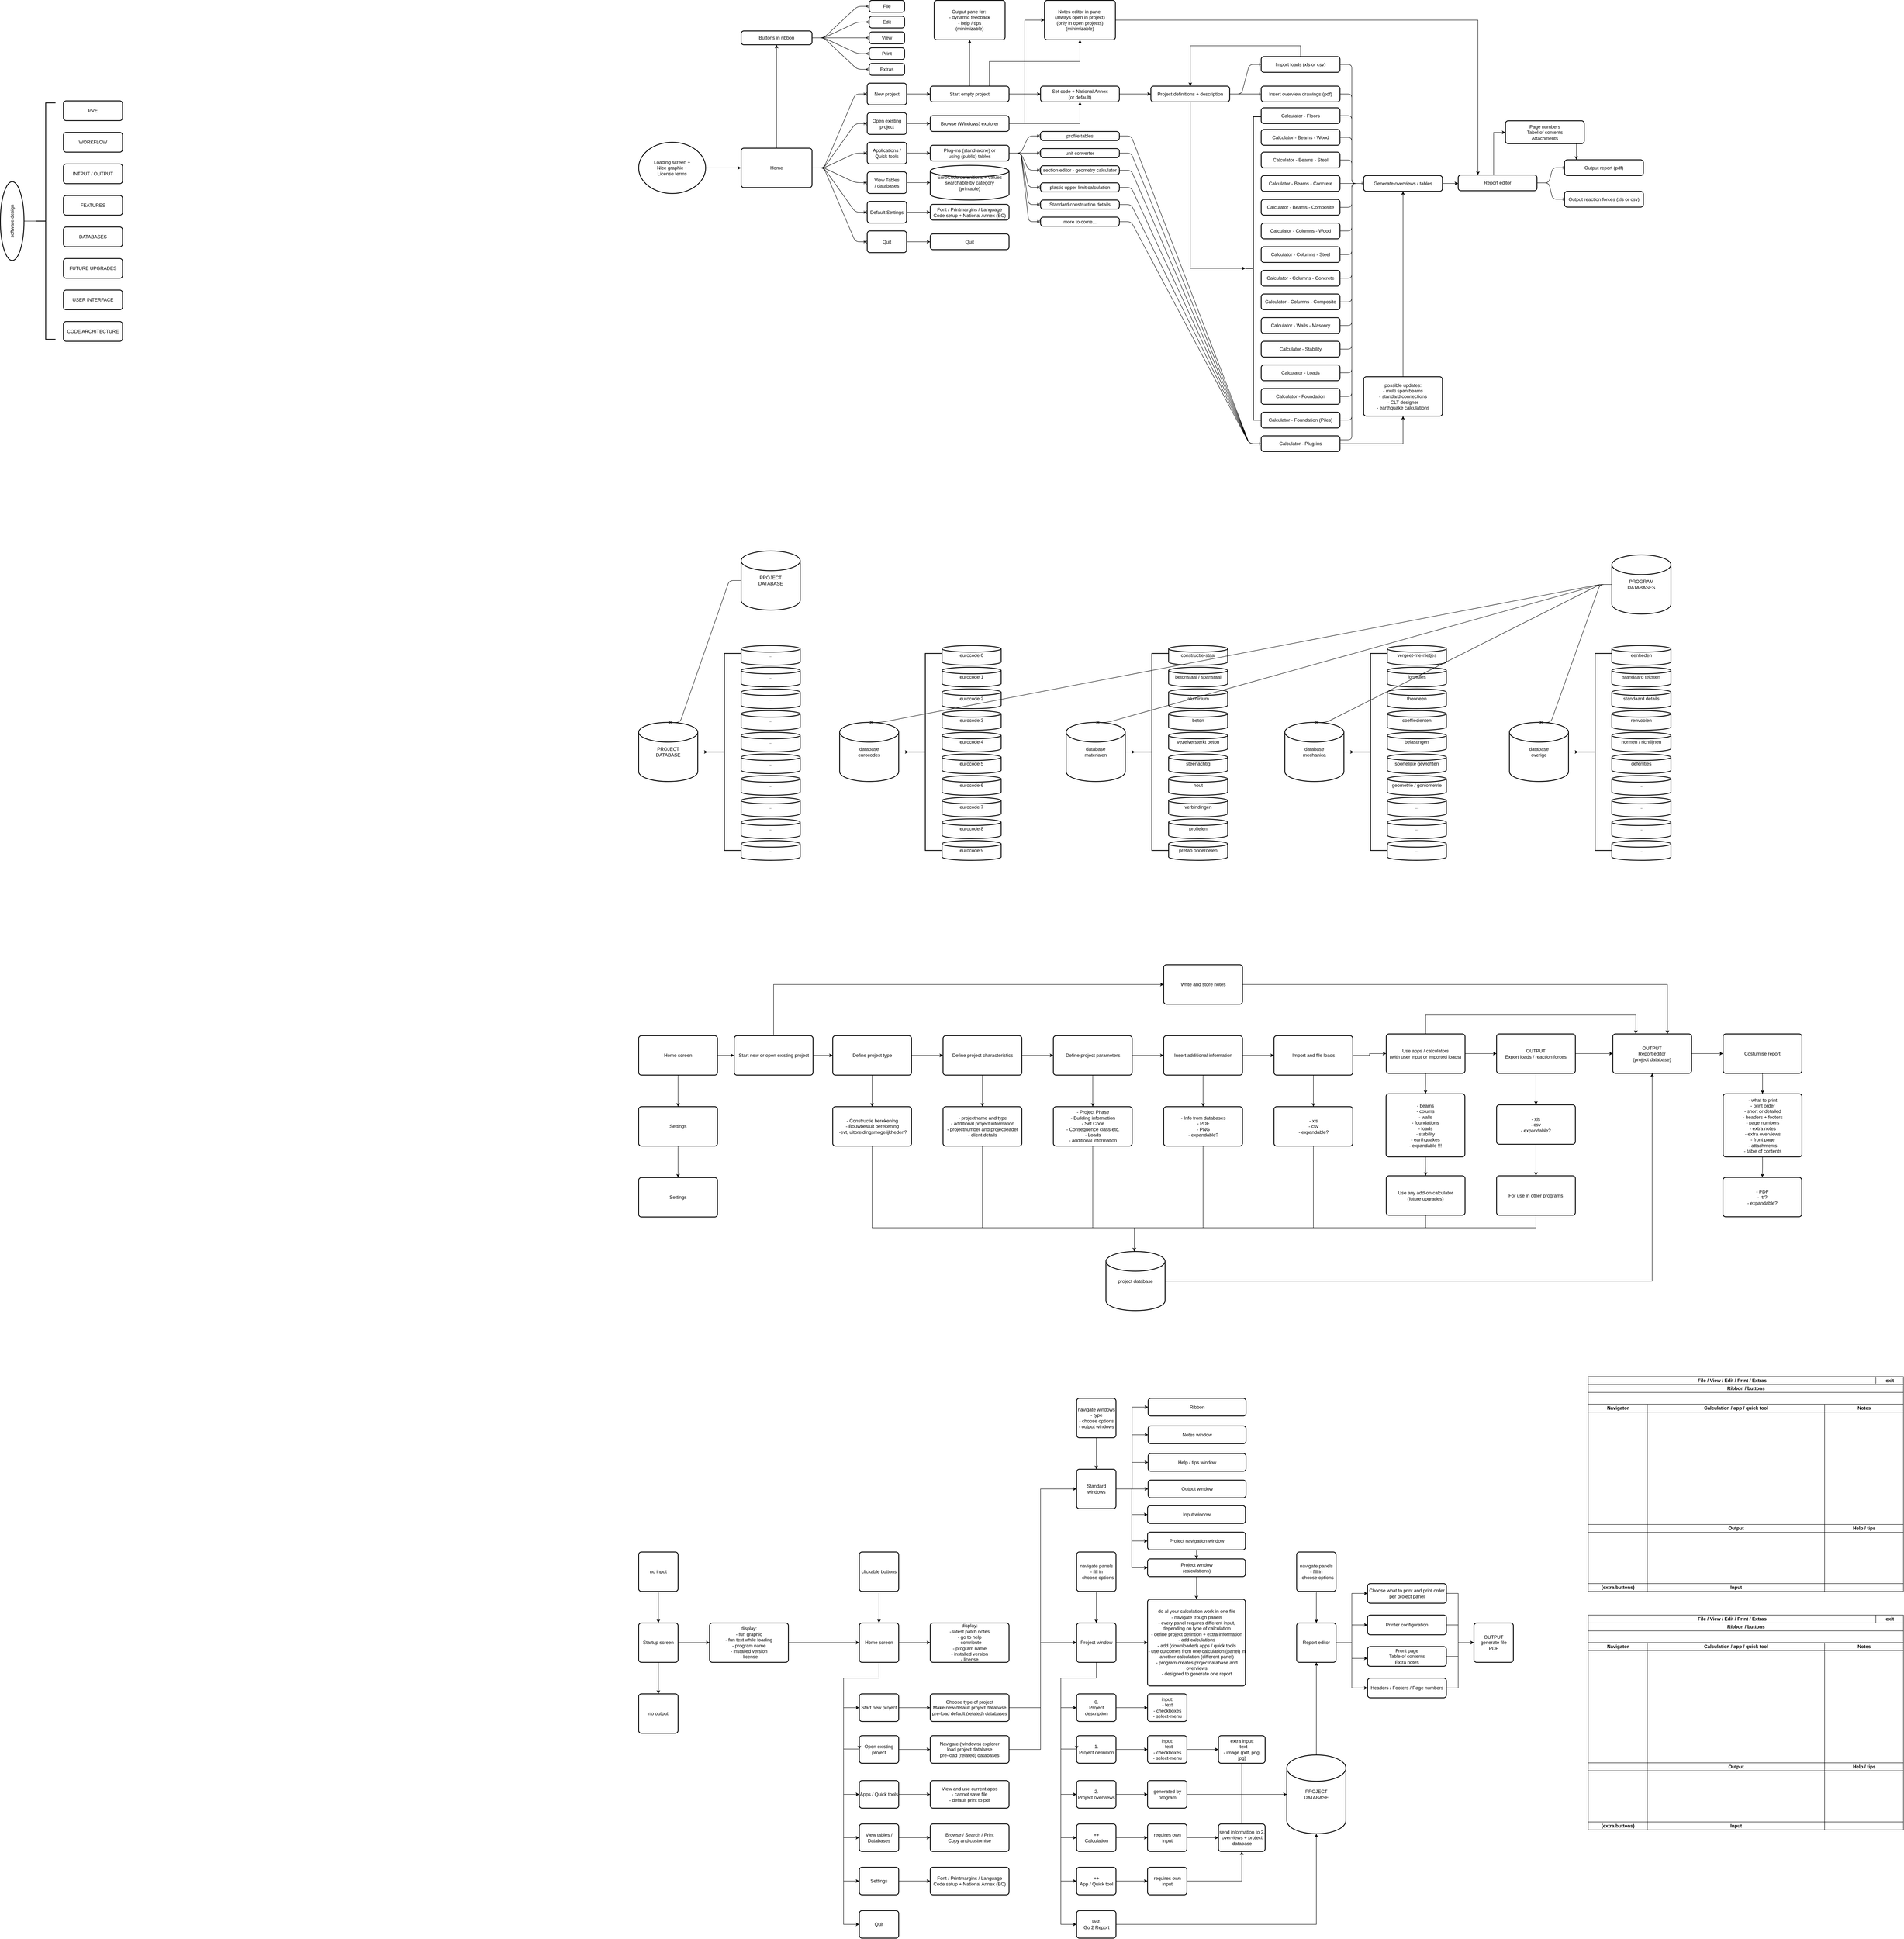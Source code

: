 <mxfile version="12.4.2" type="device" pages="1"><diagram id="ShhYMHkhkMmFNXu6Ew0M" name="Page-1"><mxGraphModel dx="1086" dy="806" grid="1" gridSize="10" guides="1" tooltips="1" connect="1" arrows="1" fold="1" page="1" pageScale="1" pageWidth="1654" pageHeight="1169" math="0" shadow="0"><root><mxCell id="0"/><mxCell id="1" parent="0"/><mxCell id="s9k5KWVJCnFsxo-2JHPT-8" value="" style="edgeStyle=orthogonalEdgeStyle;rounded=0;orthogonalLoop=1;jettySize=auto;html=1;" parent="1" source="s9k5KWVJCnFsxo-2JHPT-1" target="s9k5KWVJCnFsxo-2JHPT-2" edge="1"><mxGeometry relative="1" as="geometry"><mxPoint x="2000" y="522" as="targetPoint"/></mxGeometry></mxCell><mxCell id="s9k5KWVJCnFsxo-2JHPT-1" value="Loading screen +&lt;br&gt;Nice graphic + &lt;br&gt;License terms" style="strokeWidth=2;html=1;shape=mxgraph.flowchart.start_1;whiteSpace=wrap;" parent="1" vertex="1"><mxGeometry x="1760" y="373" width="170" height="130" as="geometry"/></mxCell><mxCell id="s9k5KWVJCnFsxo-2JHPT-45" value="" style="edgeStyle=orthogonalEdgeStyle;rounded=0;orthogonalLoop=1;jettySize=auto;html=1;" parent="1" source="s9k5KWVJCnFsxo-2JHPT-2" target="s9k5KWVJCnFsxo-2JHPT-44" edge="1"><mxGeometry relative="1" as="geometry"/></mxCell><mxCell id="s9k5KWVJCnFsxo-2JHPT-2" value="Home" style="rounded=1;whiteSpace=wrap;html=1;absoluteArcSize=1;arcSize=14;strokeWidth=2;" parent="1" vertex="1"><mxGeometry x="2020" y="388" width="180" height="100" as="geometry"/></mxCell><mxCell id="s9k5KWVJCnFsxo-2JHPT-44" value="Buttons in ribbon" style="rounded=1;whiteSpace=wrap;html=1;absoluteArcSize=1;arcSize=14;strokeWidth=2;" parent="1" vertex="1"><mxGeometry x="2020" y="90.5" width="180" height="35" as="geometry"/></mxCell><mxCell id="s9k5KWVJCnFsxo-2JHPT-46" value="File" style="rounded=1;whiteSpace=wrap;html=1;absoluteArcSize=1;arcSize=14;strokeWidth=2;" parent="1" vertex="1"><mxGeometry x="2345" y="13" width="90" height="30" as="geometry"/></mxCell><mxCell id="s9k5KWVJCnFsxo-2JHPT-41" value="" style="edgeStyle=orthogonalEdgeStyle;rounded=0;orthogonalLoop=1;jettySize=auto;html=1;" parent="1" source="s9k5KWVJCnFsxo-2JHPT-18" target="s9k5KWVJCnFsxo-2JHPT-40" edge="1"><mxGeometry relative="1" as="geometry"/></mxCell><mxCell id="s9k5KWVJCnFsxo-2JHPT-18" value="New project" style="rounded=1;whiteSpace=wrap;html=1;absoluteArcSize=1;arcSize=14;strokeWidth=2;" parent="1" vertex="1"><mxGeometry x="2340" y="223" width="100" height="55" as="geometry"/></mxCell><mxCell id="s9k5KWVJCnFsxo-2JHPT-39" value="" style="edgeStyle=orthogonalEdgeStyle;rounded=0;orthogonalLoop=1;jettySize=auto;html=1;" parent="1" source="s9k5KWVJCnFsxo-2JHPT-19" target="s9k5KWVJCnFsxo-2JHPT-38" edge="1"><mxGeometry relative="1" as="geometry"/></mxCell><mxCell id="s9k5KWVJCnFsxo-2JHPT-19" value="Open existing project" style="rounded=1;whiteSpace=wrap;html=1;absoluteArcSize=1;arcSize=14;strokeWidth=2;" parent="1" vertex="1"><mxGeometry x="2340" y="298" width="100" height="55" as="geometry"/></mxCell><mxCell id="s9k5KWVJCnFsxo-2JHPT-20" value="" style="edgeStyle=entityRelationEdgeStyle;fontSize=12;html=1;endArrow=ERoneToMany;" parent="1" source="s9k5KWVJCnFsxo-2JHPT-2" target="s9k5KWVJCnFsxo-2JHPT-18" edge="1"><mxGeometry width="100" height="100" relative="1" as="geometry"><mxPoint x="1830" y="658" as="sourcePoint"/><mxPoint x="1930" y="558" as="targetPoint"/></mxGeometry></mxCell><mxCell id="s9k5KWVJCnFsxo-2JHPT-21" value="" style="edgeStyle=entityRelationEdgeStyle;fontSize=12;html=1;endArrow=ERoneToMany;" parent="1" source="s9k5KWVJCnFsxo-2JHPT-2" target="s9k5KWVJCnFsxo-2JHPT-19" edge="1"><mxGeometry width="100" height="100" relative="1" as="geometry"><mxPoint x="1830" y="658" as="sourcePoint"/><mxPoint x="1930" y="558" as="targetPoint"/></mxGeometry></mxCell><mxCell id="s9k5KWVJCnFsxo-2JHPT-36" value="" style="edgeStyle=orthogonalEdgeStyle;rounded=0;orthogonalLoop=1;jettySize=auto;html=1;" parent="1" source="s9k5KWVJCnFsxo-2JHPT-22" target="s9k5KWVJCnFsxo-2JHPT-37" edge="1"><mxGeometry relative="1" as="geometry"><mxPoint x="2650" y="353" as="targetPoint"/></mxGeometry></mxCell><mxCell id="s9k5KWVJCnFsxo-2JHPT-22" value="Applications / Quick tools" style="rounded=1;whiteSpace=wrap;html=1;absoluteArcSize=1;arcSize=14;strokeWidth=2;" parent="1" vertex="1"><mxGeometry x="2340" y="373" width="100" height="55" as="geometry"/></mxCell><mxCell id="s9k5KWVJCnFsxo-2JHPT-23" value="" style="edgeStyle=entityRelationEdgeStyle;fontSize=12;html=1;endArrow=ERoneToMany;" parent="1" source="s9k5KWVJCnFsxo-2JHPT-2" target="s9k5KWVJCnFsxo-2JHPT-22" edge="1"><mxGeometry width="100" height="100" relative="1" as="geometry"><mxPoint x="1830" y="738" as="sourcePoint"/><mxPoint x="1930" y="638" as="targetPoint"/></mxGeometry></mxCell><mxCell id="s9k5KWVJCnFsxo-2JHPT-33" value="" style="edgeStyle=orthogonalEdgeStyle;rounded=0;orthogonalLoop=1;jettySize=auto;html=1;" parent="1" source="s9k5KWVJCnFsxo-2JHPT-24" target="s9k5KWVJCnFsxo-2JHPT-34" edge="1"><mxGeometry relative="1" as="geometry"><mxPoint x="2520" y="475.5" as="targetPoint"/></mxGeometry></mxCell><mxCell id="s9k5KWVJCnFsxo-2JHPT-24" value="View Tables&lt;br&gt;/ databases" style="rounded=1;whiteSpace=wrap;html=1;absoluteArcSize=1;arcSize=14;strokeWidth=2;" parent="1" vertex="1"><mxGeometry x="2340" y="448" width="100" height="55" as="geometry"/></mxCell><mxCell id="s9k5KWVJCnFsxo-2JHPT-25" value="" style="edgeStyle=entityRelationEdgeStyle;fontSize=12;html=1;endArrow=ERoneToMany;" parent="1" source="s9k5KWVJCnFsxo-2JHPT-2" target="s9k5KWVJCnFsxo-2JHPT-24" edge="1"><mxGeometry width="100" height="100" relative="1" as="geometry"><mxPoint x="1830" y="868" as="sourcePoint"/><mxPoint x="1930" y="768" as="targetPoint"/></mxGeometry></mxCell><mxCell id="s9k5KWVJCnFsxo-2JHPT-31" value="" style="edgeStyle=orthogonalEdgeStyle;rounded=0;orthogonalLoop=1;jettySize=auto;html=1;" parent="1" source="s9k5KWVJCnFsxo-2JHPT-26" target="s9k5KWVJCnFsxo-2JHPT-30" edge="1"><mxGeometry relative="1" as="geometry"/></mxCell><mxCell id="s9k5KWVJCnFsxo-2JHPT-26" value="Default Settings" style="rounded=1;whiteSpace=wrap;html=1;absoluteArcSize=1;arcSize=14;strokeWidth=2;" parent="1" vertex="1"><mxGeometry x="2340" y="523" width="100" height="55" as="geometry"/></mxCell><mxCell id="s9k5KWVJCnFsxo-2JHPT-30" value="Font / Printmargins / Language&lt;br&gt;Code setup + National Annex (EC)" style="rounded=1;whiteSpace=wrap;html=1;absoluteArcSize=1;arcSize=14;strokeWidth=2;" parent="1" vertex="1"><mxGeometry x="2500" y="530.5" width="200" height="40" as="geometry"/></mxCell><mxCell id="s9k5KWVJCnFsxo-2JHPT-27" value="" style="edgeStyle=entityRelationEdgeStyle;fontSize=12;html=1;endArrow=ERoneToMany;entryX=0;entryY=0.5;entryDx=0;entryDy=0;" parent="1" source="s9k5KWVJCnFsxo-2JHPT-2" target="s9k5KWVJCnFsxo-2JHPT-26" edge="1"><mxGeometry width="100" height="100" relative="1" as="geometry"><mxPoint x="1830" y="938" as="sourcePoint"/><mxPoint x="1930" y="838" as="targetPoint"/></mxGeometry></mxCell><mxCell id="s9k5KWVJCnFsxo-2JHPT-43" value="" style="edgeStyle=orthogonalEdgeStyle;rounded=0;orthogonalLoop=1;jettySize=auto;html=1;" parent="1" source="s9k5KWVJCnFsxo-2JHPT-28" target="s9k5KWVJCnFsxo-2JHPT-42" edge="1"><mxGeometry relative="1" as="geometry"/></mxCell><mxCell id="s9k5KWVJCnFsxo-2JHPT-28" value="Quit" style="rounded=1;whiteSpace=wrap;html=1;absoluteArcSize=1;arcSize=14;strokeWidth=2;" parent="1" vertex="1"><mxGeometry x="2340" y="598" width="100" height="55" as="geometry"/></mxCell><mxCell id="s9k5KWVJCnFsxo-2JHPT-29" value="" style="edgeStyle=entityRelationEdgeStyle;fontSize=12;html=1;endArrow=ERoneToMany;" parent="1" source="s9k5KWVJCnFsxo-2JHPT-2" target="s9k5KWVJCnFsxo-2JHPT-28" edge="1"><mxGeometry width="100" height="100" relative="1" as="geometry"><mxPoint x="1830" y="1068" as="sourcePoint"/><mxPoint x="1930" y="968" as="targetPoint"/></mxGeometry></mxCell><mxCell id="s9k5KWVJCnFsxo-2JHPT-34" value="EuroCode defenitions + values&lt;br&gt;searchable by category&lt;br&gt;(printable)" style="strokeWidth=2;html=1;shape=mxgraph.flowchart.database;whiteSpace=wrap;" parent="1" vertex="1"><mxGeometry x="2500" y="431.5" width="200" height="88" as="geometry"/></mxCell><mxCell id="s9k5KWVJCnFsxo-2JHPT-37" value="Plug-ins (stand-alone) or &lt;br&gt;using (public) tables" style="rounded=1;whiteSpace=wrap;html=1;absoluteArcSize=1;arcSize=14;strokeWidth=2;" parent="1" vertex="1"><mxGeometry x="2500" y="380.5" width="200" height="40" as="geometry"/></mxCell><mxCell id="s9k5KWVJCnFsxo-2JHPT-63" value="profile tables" style="rounded=1;whiteSpace=wrap;html=1;absoluteArcSize=1;arcSize=14;strokeWidth=2;" parent="1" vertex="1"><mxGeometry x="2780" y="345.5" width="200" height="23" as="geometry"/></mxCell><mxCell id="s9k5KWVJCnFsxo-2JHPT-69" value="" style="edgeStyle=orthogonalEdgeStyle;rounded=0;orthogonalLoop=1;jettySize=auto;html=1;entryX=0;entryY=0.5;entryDx=0;entryDy=0;" parent="1" source="s9k5KWVJCnFsxo-2JHPT-38" target="s9k5KWVJCnFsxo-2JHPT-125" edge="1"><mxGeometry relative="1" as="geometry"><mxPoint x="2720" y="98" as="targetPoint"/><Array as="points"><mxPoint x="2740" y="326"/><mxPoint x="2740" y="63"/></Array></mxGeometry></mxCell><mxCell id="s9k5KWVJCnFsxo-2JHPT-38" value="Browse (Windows) explorer" style="rounded=1;whiteSpace=wrap;html=1;absoluteArcSize=1;arcSize=14;strokeWidth=2;" parent="1" vertex="1"><mxGeometry x="2500" y="305.5" width="200" height="40" as="geometry"/></mxCell><mxCell id="s9k5KWVJCnFsxo-2JHPT-156" value="" style="edgeStyle=orthogonalEdgeStyle;rounded=0;orthogonalLoop=1;jettySize=auto;html=1;" parent="1" source="s9k5KWVJCnFsxo-2JHPT-40" target="s9k5KWVJCnFsxo-2JHPT-60" edge="1"><mxGeometry relative="1" as="geometry"/></mxCell><mxCell id="rDm2n7OWDNRI-kIUP1Ni-3" value="" style="edgeStyle=orthogonalEdgeStyle;rounded=0;orthogonalLoop=1;jettySize=auto;html=1;" parent="1" source="s9k5KWVJCnFsxo-2JHPT-40" target="s9k5KWVJCnFsxo-2JHPT-125" edge="1"><mxGeometry relative="1" as="geometry"><mxPoint x="2680" y="168" as="targetPoint"/><Array as="points"><mxPoint x="2650" y="168"/><mxPoint x="2880" y="168"/></Array></mxGeometry></mxCell><mxCell id="rDm2n7OWDNRI-kIUP1Ni-13" value="" style="edgeStyle=orthogonalEdgeStyle;rounded=0;orthogonalLoop=1;jettySize=auto;html=1;" parent="1" source="s9k5KWVJCnFsxo-2JHPT-40" target="rDm2n7OWDNRI-kIUP1Ni-1" edge="1"><mxGeometry relative="1" as="geometry"><mxPoint x="2600" y="150.5" as="targetPoint"/></mxGeometry></mxCell><mxCell id="s9k5KWVJCnFsxo-2JHPT-40" value="Start empty project" style="rounded=1;whiteSpace=wrap;html=1;absoluteArcSize=1;arcSize=14;strokeWidth=2;" parent="1" vertex="1"><mxGeometry x="2500" y="230.5" width="200" height="40" as="geometry"/></mxCell><mxCell id="s9k5KWVJCnFsxo-2JHPT-42" value="Quit" style="rounded=1;whiteSpace=wrap;html=1;absoluteArcSize=1;arcSize=14;strokeWidth=2;" parent="1" vertex="1"><mxGeometry x="2500" y="605.5" width="200" height="40" as="geometry"/></mxCell><mxCell id="s9k5KWVJCnFsxo-2JHPT-51" value="Edit" style="rounded=1;whiteSpace=wrap;html=1;absoluteArcSize=1;arcSize=14;strokeWidth=2;" parent="1" vertex="1"><mxGeometry x="2345" y="53" width="90" height="30" as="geometry"/></mxCell><mxCell id="s9k5KWVJCnFsxo-2JHPT-52" value="View" style="rounded=1;whiteSpace=wrap;html=1;absoluteArcSize=1;arcSize=14;strokeWidth=2;" parent="1" vertex="1"><mxGeometry x="2345" y="93" width="90" height="30" as="geometry"/></mxCell><mxCell id="s9k5KWVJCnFsxo-2JHPT-53" value="Print" style="rounded=1;whiteSpace=wrap;html=1;absoluteArcSize=1;arcSize=14;strokeWidth=2;" parent="1" vertex="1"><mxGeometry x="2345" y="133" width="90" height="30" as="geometry"/></mxCell><mxCell id="s9k5KWVJCnFsxo-2JHPT-54" value="" style="edgeStyle=entityRelationEdgeStyle;fontSize=12;html=1;endArrow=ERoneToMany;" parent="1" source="s9k5KWVJCnFsxo-2JHPT-44" target="s9k5KWVJCnFsxo-2JHPT-53" edge="1"><mxGeometry width="100" height="100" relative="1" as="geometry"><mxPoint x="1800" y="778" as="sourcePoint"/><mxPoint x="1900" y="678" as="targetPoint"/></mxGeometry></mxCell><mxCell id="s9k5KWVJCnFsxo-2JHPT-55" value="" style="edgeStyle=entityRelationEdgeStyle;fontSize=12;html=1;endArrow=ERoneToMany;" parent="1" source="s9k5KWVJCnFsxo-2JHPT-44" target="s9k5KWVJCnFsxo-2JHPT-52" edge="1"><mxGeometry width="100" height="100" relative="1" as="geometry"><mxPoint x="2210" y="133" as="sourcePoint"/><mxPoint x="2355" y="158" as="targetPoint"/></mxGeometry></mxCell><mxCell id="s9k5KWVJCnFsxo-2JHPT-56" value="" style="edgeStyle=entityRelationEdgeStyle;fontSize=12;html=1;endArrow=ERoneToMany;" parent="1" source="s9k5KWVJCnFsxo-2JHPT-44" target="s9k5KWVJCnFsxo-2JHPT-51" edge="1"><mxGeometry width="100" height="100" relative="1" as="geometry"><mxPoint x="2220" y="143" as="sourcePoint"/><mxPoint x="2365" y="168" as="targetPoint"/></mxGeometry></mxCell><mxCell id="s9k5KWVJCnFsxo-2JHPT-57" value="" style="edgeStyle=entityRelationEdgeStyle;fontSize=12;html=1;endArrow=ERoneToMany;" parent="1" source="s9k5KWVJCnFsxo-2JHPT-44" target="s9k5KWVJCnFsxo-2JHPT-46" edge="1"><mxGeometry width="100" height="100" relative="1" as="geometry"><mxPoint x="2230" y="153" as="sourcePoint"/><mxPoint x="2375" y="178" as="targetPoint"/></mxGeometry></mxCell><mxCell id="s9k5KWVJCnFsxo-2JHPT-58" value="Extras" style="rounded=1;whiteSpace=wrap;html=1;absoluteArcSize=1;arcSize=14;strokeWidth=2;" parent="1" vertex="1"><mxGeometry x="2345" y="173" width="90" height="30" as="geometry"/></mxCell><mxCell id="s9k5KWVJCnFsxo-2JHPT-59" value="" style="edgeStyle=entityRelationEdgeStyle;fontSize=12;html=1;endArrow=ERoneToMany;" parent="1" source="s9k5KWVJCnFsxo-2JHPT-44" target="s9k5KWVJCnFsxo-2JHPT-58" edge="1"><mxGeometry width="100" height="100" relative="1" as="geometry"><mxPoint x="2230" y="178" as="sourcePoint"/><mxPoint x="2355" y="158" as="targetPoint"/></mxGeometry></mxCell><mxCell id="s9k5KWVJCnFsxo-2JHPT-67" value="" style="edgeStyle=orthogonalEdgeStyle;rounded=0;orthogonalLoop=1;jettySize=auto;html=1;" parent="1" source="s9k5KWVJCnFsxo-2JHPT-60" target="s9k5KWVJCnFsxo-2JHPT-66" edge="1"><mxGeometry relative="1" as="geometry"/></mxCell><mxCell id="s9k5KWVJCnFsxo-2JHPT-60" value="Set code + National Annex &lt;br&gt;(or default)" style="rounded=1;whiteSpace=wrap;html=1;absoluteArcSize=1;arcSize=14;strokeWidth=2;" parent="1" vertex="1"><mxGeometry x="2780" y="230.5" width="200" height="40" as="geometry"/></mxCell><mxCell id="s9k5KWVJCnFsxo-2JHPT-81" value="" style="edgeStyle=orthogonalEdgeStyle;rounded=0;orthogonalLoop=1;jettySize=auto;html=1;entryX=0;entryY=0.5;entryDx=0;entryDy=0;entryPerimeter=0;" parent="1" source="s9k5KWVJCnFsxo-2JHPT-66" target="s9k5KWVJCnFsxo-2JHPT-94" edge="1"><mxGeometry relative="1" as="geometry"><Array as="points"><mxPoint x="3160" y="693"/></Array></mxGeometry></mxCell><mxCell id="s9k5KWVJCnFsxo-2JHPT-66" value="Project definitions + description" style="rounded=1;whiteSpace=wrap;html=1;absoluteArcSize=1;arcSize=14;strokeWidth=2;" parent="1" vertex="1"><mxGeometry x="3060" y="230.5" width="200" height="40" as="geometry"/></mxCell><mxCell id="s9k5KWVJCnFsxo-2JHPT-80" value="Calculator - Floors" style="rounded=1;whiteSpace=wrap;html=1;absoluteArcSize=1;arcSize=14;strokeWidth=2;" parent="1" vertex="1"><mxGeometry x="3340" y="285.5" width="200" height="40" as="geometry"/></mxCell><mxCell id="s9k5KWVJCnFsxo-2JHPT-92" value="Insert overview drawings (pdf)" style="rounded=1;whiteSpace=wrap;html=1;absoluteArcSize=1;arcSize=14;strokeWidth=2;" parent="1" vertex="1"><mxGeometry x="3340" y="230.5" width="200" height="40" as="geometry"/></mxCell><mxCell id="s9k5KWVJCnFsxo-2JHPT-82" value="Calculator - Beams - Wood" style="rounded=1;whiteSpace=wrap;html=1;absoluteArcSize=1;arcSize=14;strokeWidth=2;" parent="1" vertex="1"><mxGeometry x="3340" y="340.5" width="200" height="40" as="geometry"/></mxCell><mxCell id="s9k5KWVJCnFsxo-2JHPT-84" value="Calculator - Beams - Steel" style="rounded=1;whiteSpace=wrap;html=1;absoluteArcSize=1;arcSize=14;strokeWidth=2;" parent="1" vertex="1"><mxGeometry x="3340" y="398" width="200" height="40" as="geometry"/></mxCell><mxCell id="s9k5KWVJCnFsxo-2JHPT-86" value="Calculator - Beams - Concrete" style="rounded=1;whiteSpace=wrap;html=1;absoluteArcSize=1;arcSize=14;strokeWidth=2;" parent="1" vertex="1"><mxGeometry x="3340" y="457.5" width="200" height="40" as="geometry"/></mxCell><mxCell id="s9k5KWVJCnFsxo-2JHPT-88" value="Calculator - Beams - Composite" style="rounded=1;whiteSpace=wrap;html=1;absoluteArcSize=1;arcSize=14;strokeWidth=2;" parent="1" vertex="1"><mxGeometry x="3340" y="518" width="200" height="40" as="geometry"/></mxCell><mxCell id="s9k5KWVJCnFsxo-2JHPT-70" value="unit converter" style="rounded=1;whiteSpace=wrap;html=1;absoluteArcSize=1;arcSize=14;strokeWidth=2;" parent="1" vertex="1"><mxGeometry x="2780" y="389" width="200" height="23" as="geometry"/></mxCell><mxCell id="s9k5KWVJCnFsxo-2JHPT-72" value="" style="edgeStyle=entityRelationEdgeStyle;fontSize=12;html=1;endArrow=ERoneToMany;" parent="1" source="s9k5KWVJCnFsxo-2JHPT-37" target="s9k5KWVJCnFsxo-2JHPT-63" edge="1"><mxGeometry width="100" height="100" relative="1" as="geometry"><mxPoint x="2340" y="778" as="sourcePoint"/><mxPoint x="2440" y="678" as="targetPoint"/></mxGeometry></mxCell><mxCell id="s9k5KWVJCnFsxo-2JHPT-73" value="" style="edgeStyle=entityRelationEdgeStyle;fontSize=12;html=1;endArrow=ERoneToMany;" parent="1" source="s9k5KWVJCnFsxo-2JHPT-37" target="s9k5KWVJCnFsxo-2JHPT-70" edge="1"><mxGeometry width="100" height="100" relative="1" as="geometry"><mxPoint x="2710" y="410.5" as="sourcePoint"/><mxPoint x="2790" y="367" as="targetPoint"/></mxGeometry></mxCell><mxCell id="s9k5KWVJCnFsxo-2JHPT-74" value="" style="edgeStyle=entityRelationEdgeStyle;fontSize=12;html=1;endArrow=ERoneToMany;" parent="1" source="s9k5KWVJCnFsxo-2JHPT-37" target="s9k5KWVJCnFsxo-2JHPT-75" edge="1"><mxGeometry width="100" height="100" relative="1" as="geometry"><mxPoint x="2720" y="420.5" as="sourcePoint"/><mxPoint x="2750" y="548" as="targetPoint"/></mxGeometry></mxCell><mxCell id="s9k5KWVJCnFsxo-2JHPT-75" value="section editor - geometry calculator" style="rounded=1;whiteSpace=wrap;html=1;absoluteArcSize=1;arcSize=14;strokeWidth=2;" parent="1" vertex="1"><mxGeometry x="2780" y="432.5" width="200" height="23" as="geometry"/></mxCell><mxCell id="s9k5KWVJCnFsxo-2JHPT-76" value="" style="edgeStyle=entityRelationEdgeStyle;fontSize=12;html=1;endArrow=ERoneToMany;" parent="1" source="s9k5KWVJCnFsxo-2JHPT-37" target="s9k5KWVJCnFsxo-2JHPT-77" edge="1"><mxGeometry width="100" height="100" relative="1" as="geometry"><mxPoint x="2750" y="530.5" as="sourcePoint"/><mxPoint x="2800" y="678" as="targetPoint"/></mxGeometry></mxCell><mxCell id="s9k5KWVJCnFsxo-2JHPT-77" value="plastic upper limit calculation" style="rounded=1;whiteSpace=wrap;html=1;absoluteArcSize=1;arcSize=14;strokeWidth=2;" parent="1" vertex="1"><mxGeometry x="2780" y="476" width="200" height="23" as="geometry"/></mxCell><mxCell id="s9k5KWVJCnFsxo-2JHPT-78" value="Standard construction details" style="rounded=1;whiteSpace=wrap;html=1;absoluteArcSize=1;arcSize=14;strokeWidth=2;" parent="1" vertex="1"><mxGeometry x="2780" y="519.5" width="200" height="23" as="geometry"/></mxCell><mxCell id="s9k5KWVJCnFsxo-2JHPT-79" value="" style="edgeStyle=entityRelationEdgeStyle;fontSize=12;html=1;endArrow=ERoneToMany;" parent="1" source="s9k5KWVJCnFsxo-2JHPT-37" target="s9k5KWVJCnFsxo-2JHPT-78" edge="1"><mxGeometry width="100" height="100" relative="1" as="geometry"><mxPoint x="2710" y="410.5" as="sourcePoint"/><mxPoint x="2790" y="497.5" as="targetPoint"/></mxGeometry></mxCell><mxCell id="s9k5KWVJCnFsxo-2JHPT-90" value="more to come..." style="rounded=1;whiteSpace=wrap;html=1;absoluteArcSize=1;arcSize=14;strokeWidth=2;" parent="1" vertex="1"><mxGeometry x="2780" y="563" width="200" height="23" as="geometry"/></mxCell><mxCell id="s9k5KWVJCnFsxo-2JHPT-91" value="" style="edgeStyle=entityRelationEdgeStyle;fontSize=12;html=1;endArrow=ERoneToMany;" parent="1" source="s9k5KWVJCnFsxo-2JHPT-37" target="s9k5KWVJCnFsxo-2JHPT-90" edge="1"><mxGeometry width="100" height="100" relative="1" as="geometry"><mxPoint x="2710" y="410.5" as="sourcePoint"/><mxPoint x="2790" y="541" as="targetPoint"/></mxGeometry></mxCell><mxCell id="s9k5KWVJCnFsxo-2JHPT-94" value="" style="strokeWidth=2;html=1;shape=mxgraph.flowchart.annotation_2;align=left;pointerEvents=1" parent="1" vertex="1"><mxGeometry x="3300" y="308" width="40" height="770" as="geometry"/></mxCell><mxCell id="s9k5KWVJCnFsxo-2JHPT-97" value="" style="edgeStyle=entityRelationEdgeStyle;fontSize=12;html=1;endArrow=ERone;endFill=1;" parent="1" source="s9k5KWVJCnFsxo-2JHPT-92" target="s9k5KWVJCnFsxo-2JHPT-98" edge="1"><mxGeometry width="100" height="100" relative="1" as="geometry"><mxPoint x="3750" y="330.5" as="sourcePoint"/><mxPoint x="3720" y="358" as="targetPoint"/></mxGeometry></mxCell><mxCell id="s9k5KWVJCnFsxo-2JHPT-151" value="" style="edgeStyle=orthogonalEdgeStyle;rounded=0;orthogonalLoop=1;jettySize=auto;html=1;" parent="1" source="s9k5KWVJCnFsxo-2JHPT-98" target="rDm2n7OWDNRI-kIUP1Ni-5" edge="1"><mxGeometry relative="1" as="geometry"><Array as="points"><mxPoint x="3830" y="478"/><mxPoint x="3830" y="478"/></Array></mxGeometry></mxCell><mxCell id="s9k5KWVJCnFsxo-2JHPT-98" value="Generate overviews / tables" style="rounded=1;whiteSpace=wrap;html=1;absoluteArcSize=1;arcSize=14;strokeWidth=2;" parent="1" vertex="1"><mxGeometry x="3600" y="457.5" width="200" height="40" as="geometry"/></mxCell><mxCell id="s9k5KWVJCnFsxo-2JHPT-153" value="" style="edgeStyle=orthogonalEdgeStyle;rounded=0;orthogonalLoop=1;jettySize=auto;html=1;" parent="1" source="s9k5KWVJCnFsxo-2JHPT-150" target="s9k5KWVJCnFsxo-2JHPT-104" edge="1"><mxGeometry relative="1" as="geometry"><mxPoint x="4110" y="357.5" as="targetPoint"/><Array as="points"><mxPoint x="4140" y="400"/><mxPoint x="4140" y="400"/></Array></mxGeometry></mxCell><mxCell id="s9k5KWVJCnFsxo-2JHPT-150" value="Page numbers&lt;br&gt;Tabel of contents&lt;br&gt;Attachments" style="rounded=1;whiteSpace=wrap;html=1;absoluteArcSize=1;arcSize=14;strokeWidth=2;" parent="1" vertex="1"><mxGeometry x="3960" y="318.5" width="200" height="58" as="geometry"/></mxCell><mxCell id="s9k5KWVJCnFsxo-2JHPT-104" value="Output report (pdf)" style="rounded=1;whiteSpace=wrap;html=1;absoluteArcSize=1;arcSize=14;strokeWidth=2;" parent="1" vertex="1"><mxGeometry x="4110" y="417.5" width="200" height="40" as="geometry"/></mxCell><mxCell id="s9k5KWVJCnFsxo-2JHPT-99" value="" style="edgeStyle=entityRelationEdgeStyle;fontSize=12;html=1;endArrow=ERone;endFill=1;" parent="1" source="s9k5KWVJCnFsxo-2JHPT-80" target="s9k5KWVJCnFsxo-2JHPT-98" edge="1"><mxGeometry width="100" height="100" relative="1" as="geometry"><mxPoint x="3550" y="260.5" as="sourcePoint"/><mxPoint x="3660" y="485.5" as="targetPoint"/></mxGeometry></mxCell><mxCell id="s9k5KWVJCnFsxo-2JHPT-100" value="" style="edgeStyle=entityRelationEdgeStyle;fontSize=12;html=1;endArrow=ERone;endFill=1;" parent="1" source="s9k5KWVJCnFsxo-2JHPT-82" target="s9k5KWVJCnFsxo-2JHPT-98" edge="1"><mxGeometry width="100" height="100" relative="1" as="geometry"><mxPoint x="3560" y="270.5" as="sourcePoint"/><mxPoint x="3670" y="495.5" as="targetPoint"/></mxGeometry></mxCell><mxCell id="s9k5KWVJCnFsxo-2JHPT-101" value="" style="edgeStyle=entityRelationEdgeStyle;fontSize=12;html=1;endArrow=ERone;endFill=1;" parent="1" source="s9k5KWVJCnFsxo-2JHPT-84" target="s9k5KWVJCnFsxo-2JHPT-98" edge="1"><mxGeometry width="100" height="100" relative="1" as="geometry"><mxPoint x="3570" y="280.5" as="sourcePoint"/><mxPoint x="3680" y="505.5" as="targetPoint"/></mxGeometry></mxCell><mxCell id="s9k5KWVJCnFsxo-2JHPT-102" value="" style="edgeStyle=entityRelationEdgeStyle;fontSize=12;html=1;endArrow=ERone;endFill=1;" parent="1" source="s9k5KWVJCnFsxo-2JHPT-86" target="s9k5KWVJCnFsxo-2JHPT-98" edge="1"><mxGeometry width="100" height="100" relative="1" as="geometry"><mxPoint x="3580" y="290.5" as="sourcePoint"/><mxPoint x="3690" y="515.5" as="targetPoint"/></mxGeometry></mxCell><mxCell id="s9k5KWVJCnFsxo-2JHPT-103" value="" style="edgeStyle=entityRelationEdgeStyle;fontSize=12;html=1;endArrow=ERone;endFill=1;" parent="1" source="s9k5KWVJCnFsxo-2JHPT-88" target="s9k5KWVJCnFsxo-2JHPT-98" edge="1"><mxGeometry width="100" height="100" relative="1" as="geometry"><mxPoint x="3590" y="300.5" as="sourcePoint"/><mxPoint x="3700" y="525.5" as="targetPoint"/></mxGeometry></mxCell><mxCell id="s9k5KWVJCnFsxo-2JHPT-106" value="" style="edgeStyle=entityRelationEdgeStyle;fontSize=12;html=1;endArrow=ERone;endFill=1;" parent="1" source="rDm2n7OWDNRI-kIUP1Ni-5" target="s9k5KWVJCnFsxo-2JHPT-104" edge="1"><mxGeometry width="100" height="100" relative="1" as="geometry"><mxPoint x="3290" y="780" as="sourcePoint"/><mxPoint x="3390" y="680" as="targetPoint"/></mxGeometry></mxCell><mxCell id="s9k5KWVJCnFsxo-2JHPT-107" value="Output reaction forces (xls or csv)" style="rounded=1;whiteSpace=wrap;html=1;absoluteArcSize=1;arcSize=14;strokeWidth=2;" parent="1" vertex="1"><mxGeometry x="4110" y="497.5" width="200" height="40" as="geometry"/></mxCell><mxCell id="s9k5KWVJCnFsxo-2JHPT-108" value="" style="edgeStyle=entityRelationEdgeStyle;fontSize=12;html=1;endArrow=ERone;endFill=1;" parent="1" source="rDm2n7OWDNRI-kIUP1Ni-5" target="s9k5KWVJCnFsxo-2JHPT-107" edge="1"><mxGeometry width="100" height="100" relative="1" as="geometry"><mxPoint x="3290" y="780" as="sourcePoint"/><mxPoint x="3390" y="680" as="targetPoint"/></mxGeometry></mxCell><mxCell id="s9k5KWVJCnFsxo-2JHPT-155" value="" style="edgeStyle=orthogonalEdgeStyle;rounded=0;orthogonalLoop=1;jettySize=auto;html=1;" parent="1" source="s9k5KWVJCnFsxo-2JHPT-109" target="s9k5KWVJCnFsxo-2JHPT-66" edge="1"><mxGeometry relative="1" as="geometry"><mxPoint x="3440" y="75.5" as="targetPoint"/><Array as="points"><mxPoint x="3440" y="128"/><mxPoint x="3160" y="128"/></Array></mxGeometry></mxCell><mxCell id="s9k5KWVJCnFsxo-2JHPT-109" value="Import loads (xls or csv)" style="rounded=1;whiteSpace=wrap;html=1;absoluteArcSize=1;arcSize=14;strokeWidth=2;" parent="1" vertex="1"><mxGeometry x="3340" y="155.5" width="200" height="40" as="geometry"/></mxCell><mxCell id="s9k5KWVJCnFsxo-2JHPT-110" value="" style="edgeStyle=entityRelationEdgeStyle;fontSize=12;html=1;endArrow=ERone;endFill=1;" parent="1" source="s9k5KWVJCnFsxo-2JHPT-109" target="s9k5KWVJCnFsxo-2JHPT-98" edge="1"><mxGeometry width="100" height="100" relative="1" as="geometry"><mxPoint x="3550" y="260.5" as="sourcePoint"/><mxPoint x="3660" y="485.5" as="targetPoint"/></mxGeometry></mxCell><mxCell id="s9k5KWVJCnFsxo-2JHPT-111" value="" style="edgeStyle=entityRelationEdgeStyle;fontSize=12;html=1;endArrow=ERone;endFill=1;" parent="1" source="s9k5KWVJCnFsxo-2JHPT-66" target="s9k5KWVJCnFsxo-2JHPT-109" edge="1"><mxGeometry width="100" height="100" relative="1" as="geometry"><mxPoint x="2690" y="778" as="sourcePoint"/><mxPoint x="2790" y="678" as="targetPoint"/></mxGeometry></mxCell><mxCell id="s9k5KWVJCnFsxo-2JHPT-112" value="" style="edgeStyle=entityRelationEdgeStyle;fontSize=12;html=1;endArrow=ERone;endFill=1;" parent="1" source="s9k5KWVJCnFsxo-2JHPT-66" target="s9k5KWVJCnFsxo-2JHPT-92" edge="1"><mxGeometry width="100" height="100" relative="1" as="geometry"><mxPoint x="3270" y="260.5" as="sourcePoint"/><mxPoint x="3350" y="185.5" as="targetPoint"/></mxGeometry></mxCell><mxCell id="s9k5KWVJCnFsxo-2JHPT-113" value="" style="edgeStyle=entityRelationEdgeStyle;fontSize=12;html=1;endArrow=ERone;endFill=1;" parent="1" source="s9k5KWVJCnFsxo-2JHPT-63" target="s9k5KWVJCnFsxo-2JHPT-132" edge="1"><mxGeometry width="100" height="100" relative="1" as="geometry"><mxPoint x="2590" y="778" as="sourcePoint"/><mxPoint x="3200" y="658" as="targetPoint"/></mxGeometry></mxCell><mxCell id="s9k5KWVJCnFsxo-2JHPT-116" value="Calculator - Columns - Wood" style="rounded=1;whiteSpace=wrap;html=1;absoluteArcSize=1;arcSize=14;strokeWidth=2;" parent="1" vertex="1"><mxGeometry x="3340" y="578" width="200" height="40" as="geometry"/></mxCell><mxCell id="s9k5KWVJCnFsxo-2JHPT-117" value="Calculator - Columns - Steel" style="rounded=1;whiteSpace=wrap;html=1;absoluteArcSize=1;arcSize=14;strokeWidth=2;" parent="1" vertex="1"><mxGeometry x="3340" y="638" width="200" height="40" as="geometry"/></mxCell><mxCell id="s9k5KWVJCnFsxo-2JHPT-118" value="Calculator - Columns - Concrete" style="rounded=1;whiteSpace=wrap;html=1;absoluteArcSize=1;arcSize=14;strokeWidth=2;" parent="1" vertex="1"><mxGeometry x="3340" y="698" width="200" height="40" as="geometry"/></mxCell><mxCell id="s9k5KWVJCnFsxo-2JHPT-119" value="Calculator - Columns - Composite" style="rounded=1;whiteSpace=wrap;html=1;absoluteArcSize=1;arcSize=14;strokeWidth=2;" parent="1" vertex="1"><mxGeometry x="3340" y="758" width="200" height="40" as="geometry"/></mxCell><mxCell id="s9k5KWVJCnFsxo-2JHPT-120" value="Calculator - Walls - Masonry" style="rounded=1;whiteSpace=wrap;html=1;absoluteArcSize=1;arcSize=14;strokeWidth=2;" parent="1" vertex="1"><mxGeometry x="3340" y="818" width="200" height="40" as="geometry"/></mxCell><mxCell id="s9k5KWVJCnFsxo-2JHPT-123" value="Calculator - Stability" style="rounded=1;whiteSpace=wrap;html=1;absoluteArcSize=1;arcSize=14;strokeWidth=2;" parent="1" vertex="1"><mxGeometry x="3340" y="878" width="200" height="40" as="geometry"/></mxCell><mxCell id="s9k5KWVJCnFsxo-2JHPT-124" value="Calculator - Loads" style="rounded=1;whiteSpace=wrap;html=1;absoluteArcSize=1;arcSize=14;strokeWidth=2;" parent="1" vertex="1"><mxGeometry x="3340" y="938" width="200" height="40" as="geometry"/></mxCell><mxCell id="s9k5KWVJCnFsxo-2JHPT-139" value="" style="edgeStyle=orthogonalEdgeStyle;rounded=0;orthogonalLoop=1;jettySize=auto;html=1;" parent="1" source="s9k5KWVJCnFsxo-2JHPT-125" target="rDm2n7OWDNRI-kIUP1Ni-5" edge="1"><mxGeometry relative="1" as="geometry"><mxPoint x="2280" y="848" as="targetPoint"/><Array as="points"><mxPoint x="3890" y="63"/></Array></mxGeometry></mxCell><mxCell id="s9k5KWVJCnFsxo-2JHPT-125" value="Notes editor in pane&amp;nbsp;&lt;br&gt;(always open in project)&lt;br&gt;(only in open projects)&lt;br&gt;(minimizable)" style="rounded=1;whiteSpace=wrap;html=1;absoluteArcSize=1;arcSize=14;strokeWidth=2;" parent="1" vertex="1"><mxGeometry x="2790" y="13" width="180" height="100" as="geometry"/></mxCell><mxCell id="s9k5KWVJCnFsxo-2JHPT-128" value="Calculator - Foundation" style="rounded=1;whiteSpace=wrap;html=1;absoluteArcSize=1;arcSize=14;strokeWidth=2;" parent="1" vertex="1"><mxGeometry x="3340" y="998" width="200" height="40" as="geometry"/></mxCell><mxCell id="s9k5KWVJCnFsxo-2JHPT-129" value="Calculator - Foundation (Piles)" style="rounded=1;whiteSpace=wrap;html=1;absoluteArcSize=1;arcSize=14;strokeWidth=2;" parent="1" vertex="1"><mxGeometry x="3340" y="1058" width="200" height="40" as="geometry"/></mxCell><mxCell id="rDm2n7OWDNRI-kIUP1Ni-9" value="" style="edgeStyle=orthogonalEdgeStyle;rounded=0;orthogonalLoop=1;jettySize=auto;html=1;" parent="1" source="s9k5KWVJCnFsxo-2JHPT-132" target="rDm2n7OWDNRI-kIUP1Ni-4" edge="1"><mxGeometry relative="1" as="geometry"><mxPoint x="3620" y="1138" as="targetPoint"/><Array as="points"><mxPoint x="3700" y="1138"/></Array></mxGeometry></mxCell><mxCell id="s9k5KWVJCnFsxo-2JHPT-132" value="Calculator - Plug-ins" style="rounded=1;whiteSpace=wrap;html=1;absoluteArcSize=1;arcSize=14;strokeWidth=2;" parent="1" vertex="1"><mxGeometry x="3340" y="1118" width="200" height="40" as="geometry"/></mxCell><mxCell id="s9k5KWVJCnFsxo-2JHPT-133" value="" style="edgeStyle=entityRelationEdgeStyle;fontSize=12;html=1;endArrow=ERone;endFill=1;" parent="1" source="s9k5KWVJCnFsxo-2JHPT-70" target="s9k5KWVJCnFsxo-2JHPT-132" edge="1"><mxGeometry width="100" height="100" relative="1" as="geometry"><mxPoint x="2990" y="367" as="sourcePoint"/><mxPoint x="3350" y="1148" as="targetPoint"/></mxGeometry></mxCell><mxCell id="s9k5KWVJCnFsxo-2JHPT-134" value="" style="edgeStyle=entityRelationEdgeStyle;fontSize=12;html=1;endArrow=ERone;endFill=1;" parent="1" source="s9k5KWVJCnFsxo-2JHPT-75" target="s9k5KWVJCnFsxo-2JHPT-132" edge="1"><mxGeometry width="100" height="100" relative="1" as="geometry"><mxPoint x="3000" y="377" as="sourcePoint"/><mxPoint x="3360" y="1158" as="targetPoint"/></mxGeometry></mxCell><mxCell id="s9k5KWVJCnFsxo-2JHPT-135" value="" style="edgeStyle=entityRelationEdgeStyle;fontSize=12;html=1;endArrow=ERone;endFill=1;" parent="1" source="s9k5KWVJCnFsxo-2JHPT-77" target="s9k5KWVJCnFsxo-2JHPT-132" edge="1"><mxGeometry width="100" height="100" relative="1" as="geometry"><mxPoint x="3010" y="387" as="sourcePoint"/><mxPoint x="3370" y="1168" as="targetPoint"/></mxGeometry></mxCell><mxCell id="s9k5KWVJCnFsxo-2JHPT-136" value="" style="edgeStyle=entityRelationEdgeStyle;fontSize=12;html=1;endArrow=ERone;endFill=1;" parent="1" source="s9k5KWVJCnFsxo-2JHPT-78" target="s9k5KWVJCnFsxo-2JHPT-132" edge="1"><mxGeometry width="100" height="100" relative="1" as="geometry"><mxPoint x="3020" y="397" as="sourcePoint"/><mxPoint x="3380" y="1178" as="targetPoint"/></mxGeometry></mxCell><mxCell id="s9k5KWVJCnFsxo-2JHPT-137" value="" style="edgeStyle=entityRelationEdgeStyle;fontSize=12;html=1;endArrow=ERone;endFill=1;" parent="1" source="s9k5KWVJCnFsxo-2JHPT-90" target="s9k5KWVJCnFsxo-2JHPT-132" edge="1"><mxGeometry width="100" height="100" relative="1" as="geometry"><mxPoint x="3030" y="407" as="sourcePoint"/><mxPoint x="3390" y="1188" as="targetPoint"/></mxGeometry></mxCell><mxCell id="s9k5KWVJCnFsxo-2JHPT-140" value="" style="edgeStyle=entityRelationEdgeStyle;fontSize=12;html=1;endArrow=ERone;endFill=1;" parent="1" source="s9k5KWVJCnFsxo-2JHPT-116" target="s9k5KWVJCnFsxo-2JHPT-98" edge="1"><mxGeometry width="100" height="100" relative="1" as="geometry"><mxPoint x="3550" y="548.0" as="sourcePoint"/><mxPoint x="3660" y="485.5" as="targetPoint"/></mxGeometry></mxCell><mxCell id="s9k5KWVJCnFsxo-2JHPT-141" value="" style="edgeStyle=entityRelationEdgeStyle;fontSize=12;html=1;endArrow=ERone;endFill=1;" parent="1" source="s9k5KWVJCnFsxo-2JHPT-117" target="s9k5KWVJCnFsxo-2JHPT-98" edge="1"><mxGeometry width="100" height="100" relative="1" as="geometry"><mxPoint x="3560" y="558.0" as="sourcePoint"/><mxPoint x="3670" y="495.5" as="targetPoint"/></mxGeometry></mxCell><mxCell id="s9k5KWVJCnFsxo-2JHPT-142" value="" style="edgeStyle=entityRelationEdgeStyle;fontSize=12;html=1;endArrow=ERone;endFill=1;" parent="1" source="s9k5KWVJCnFsxo-2JHPT-118" target="s9k5KWVJCnFsxo-2JHPT-98" edge="1"><mxGeometry width="100" height="100" relative="1" as="geometry"><mxPoint x="3570" y="568.0" as="sourcePoint"/><mxPoint x="3680" y="505.5" as="targetPoint"/></mxGeometry></mxCell><mxCell id="s9k5KWVJCnFsxo-2JHPT-143" value="" style="edgeStyle=entityRelationEdgeStyle;fontSize=12;html=1;endArrow=ERone;endFill=1;" parent="1" source="s9k5KWVJCnFsxo-2JHPT-119" target="s9k5KWVJCnFsxo-2JHPT-98" edge="1"><mxGeometry width="100" height="100" relative="1" as="geometry"><mxPoint x="3580" y="578" as="sourcePoint"/><mxPoint x="3690" y="515.5" as="targetPoint"/></mxGeometry></mxCell><mxCell id="s9k5KWVJCnFsxo-2JHPT-144" value="" style="edgeStyle=entityRelationEdgeStyle;fontSize=12;html=1;endArrow=ERone;endFill=1;" parent="1" source="s9k5KWVJCnFsxo-2JHPT-120" target="s9k5KWVJCnFsxo-2JHPT-98" edge="1"><mxGeometry width="100" height="100" relative="1" as="geometry"><mxPoint x="3590" y="588.0" as="sourcePoint"/><mxPoint x="3700" y="525.5" as="targetPoint"/></mxGeometry></mxCell><mxCell id="s9k5KWVJCnFsxo-2JHPT-145" value="" style="edgeStyle=entityRelationEdgeStyle;fontSize=12;html=1;endArrow=ERone;endFill=1;" parent="1" source="s9k5KWVJCnFsxo-2JHPT-123" target="s9k5KWVJCnFsxo-2JHPT-98" edge="1"><mxGeometry width="100" height="100" relative="1" as="geometry"><mxPoint x="3620" y="540.0" as="sourcePoint"/><mxPoint x="3730" y="477.5" as="targetPoint"/></mxGeometry></mxCell><mxCell id="s9k5KWVJCnFsxo-2JHPT-146" value="" style="edgeStyle=entityRelationEdgeStyle;fontSize=12;html=1;endArrow=ERone;endFill=1;" parent="1" source="s9k5KWVJCnFsxo-2JHPT-124" target="s9k5KWVJCnFsxo-2JHPT-98" edge="1"><mxGeometry width="100" height="100" relative="1" as="geometry"><mxPoint x="3610" y="608.0" as="sourcePoint"/><mxPoint x="3720" y="545.5" as="targetPoint"/></mxGeometry></mxCell><mxCell id="s9k5KWVJCnFsxo-2JHPT-147" value="" style="edgeStyle=entityRelationEdgeStyle;fontSize=12;html=1;endArrow=ERone;endFill=1;" parent="1" source="s9k5KWVJCnFsxo-2JHPT-128" target="s9k5KWVJCnFsxo-2JHPT-98" edge="1"><mxGeometry width="100" height="100" relative="1" as="geometry"><mxPoint x="3620" y="618.0" as="sourcePoint"/><mxPoint x="3730" y="555.5" as="targetPoint"/></mxGeometry></mxCell><mxCell id="s9k5KWVJCnFsxo-2JHPT-148" value="" style="edgeStyle=entityRelationEdgeStyle;fontSize=12;html=1;endArrow=ERone;endFill=1;" parent="1" source="s9k5KWVJCnFsxo-2JHPT-129" target="s9k5KWVJCnFsxo-2JHPT-98" edge="1"><mxGeometry width="100" height="100" relative="1" as="geometry"><mxPoint x="3630" y="628.0" as="sourcePoint"/><mxPoint x="3740" y="565.5" as="targetPoint"/></mxGeometry></mxCell><mxCell id="s9k5KWVJCnFsxo-2JHPT-149" value="" style="edgeStyle=entityRelationEdgeStyle;fontSize=12;html=1;endArrow=ERone;endFill=1;exitX=1;exitY=0.25;exitDx=0;exitDy=0;" parent="1" source="s9k5KWVJCnFsxo-2JHPT-132" target="s9k5KWVJCnFsxo-2JHPT-98" edge="1"><mxGeometry width="100" height="100" relative="1" as="geometry"><mxPoint x="3640" y="638.0" as="sourcePoint"/><mxPoint x="3750" y="575.5" as="targetPoint"/></mxGeometry></mxCell><mxCell id="s9k5KWVJCnFsxo-2JHPT-157" value="" style="edgeStyle=orthogonalEdgeStyle;rounded=0;orthogonalLoop=1;jettySize=auto;html=1;" parent="1" source="s9k5KWVJCnFsxo-2JHPT-38" target="s9k5KWVJCnFsxo-2JHPT-60" edge="1"><mxGeometry relative="1" as="geometry"><mxPoint x="2710.0" y="335.286" as="sourcePoint"/><mxPoint x="2800.286" y="72.429" as="targetPoint"/></mxGeometry></mxCell><mxCell id="rDm2n7OWDNRI-kIUP1Ni-1" value="Output pane for:&amp;nbsp;&lt;br&gt;- dynamic feedback&lt;br&gt;- help / tips&lt;br&gt;(minimizable)" style="rounded=1;whiteSpace=wrap;html=1;absoluteArcSize=1;arcSize=14;strokeWidth=2;" parent="1" vertex="1"><mxGeometry x="2510" y="13" width="180" height="100" as="geometry"/></mxCell><mxCell id="rDm2n7OWDNRI-kIUP1Ni-11" value="" style="edgeStyle=orthogonalEdgeStyle;rounded=0;orthogonalLoop=1;jettySize=auto;html=1;entryX=0.5;entryY=1;entryDx=0;entryDy=0;" parent="1" source="rDm2n7OWDNRI-kIUP1Ni-4" target="s9k5KWVJCnFsxo-2JHPT-98" edge="1"><mxGeometry relative="1" as="geometry"><mxPoint x="3700" y="948" as="targetPoint"/></mxGeometry></mxCell><mxCell id="rDm2n7OWDNRI-kIUP1Ni-4" value="possible updates:&lt;br&gt;- multi span beams&lt;br&gt;- standard connections&lt;br&gt;- CLT designer&lt;br&gt;- earthquake calculations" style="rounded=1;whiteSpace=wrap;html=1;absoluteArcSize=1;arcSize=14;strokeWidth=2;" parent="1" vertex="1"><mxGeometry x="3600" y="968" width="200" height="100" as="geometry"/></mxCell><mxCell id="rDm2n7OWDNRI-kIUP1Ni-7" value="" style="edgeStyle=orthogonalEdgeStyle;rounded=0;orthogonalLoop=1;jettySize=auto;html=1;" parent="1" source="rDm2n7OWDNRI-kIUP1Ni-5" target="s9k5KWVJCnFsxo-2JHPT-150" edge="1"><mxGeometry relative="1" as="geometry"><mxPoint x="3940" y="376" as="targetPoint"/><Array as="points"><mxPoint x="3930" y="348"/></Array></mxGeometry></mxCell><mxCell id="rDm2n7OWDNRI-kIUP1Ni-5" value="Report editor" style="rounded=1;whiteSpace=wrap;html=1;absoluteArcSize=1;arcSize=14;strokeWidth=2;" parent="1" vertex="1"><mxGeometry x="3840" y="456" width="200" height="40" as="geometry"/></mxCell><mxCell id="4h3mt8PUVNYFswGu_XjU-13" value="" style="edgeStyle=orthogonalEdgeStyle;rounded=0;orthogonalLoop=1;jettySize=auto;html=1;" parent="1" source="4h3mt8PUVNYFswGu_XjU-8" edge="1"><mxGeometry relative="1" as="geometry"><mxPoint x="150" y="573" as="targetPoint"/></mxGeometry></mxCell><mxCell id="4h3mt8PUVNYFswGu_XjU-8" value="" style="strokeWidth=2;html=1;shape=mxgraph.flowchart.annotation_2;align=left;pointerEvents=1" parent="1" vertex="1"><mxGeometry x="230" y="273" width="50" height="600" as="geometry"/></mxCell><mxCell id="4h3mt8PUVNYFswGu_XjU-9" value="software design" style="strokeWidth=2;html=1;shape=mxgraph.flowchart.start_1;whiteSpace=wrap;rotation=-90;" parent="1" vertex="1"><mxGeometry x="70" y="543" width="200" height="60" as="geometry"/></mxCell><mxCell id="4h3mt8PUVNYFswGu_XjU-24" value="eurocode 0" style="strokeWidth=2;html=1;shape=mxgraph.flowchart.database;whiteSpace=wrap;" parent="1" vertex="1"><mxGeometry x="2530" y="1650" width="150" height="50" as="geometry"/></mxCell><mxCell id="4h3mt8PUVNYFswGu_XjU-26" value="eurocode 1" style="strokeWidth=2;html=1;shape=mxgraph.flowchart.database;whiteSpace=wrap;" parent="1" vertex="1"><mxGeometry x="2530" y="1705" width="150" height="50" as="geometry"/></mxCell><mxCell id="4h3mt8PUVNYFswGu_XjU-27" value="eurocode 2" style="strokeWidth=2;html=1;shape=mxgraph.flowchart.database;whiteSpace=wrap;" parent="1" vertex="1"><mxGeometry x="2530" y="1760" width="150" height="50" as="geometry"/></mxCell><mxCell id="4h3mt8PUVNYFswGu_XjU-28" value="eurocode 3" style="strokeWidth=2;html=1;shape=mxgraph.flowchart.database;whiteSpace=wrap;" parent="1" vertex="1"><mxGeometry x="2530" y="1815" width="150" height="50" as="geometry"/></mxCell><mxCell id="4h3mt8PUVNYFswGu_XjU-29" value="eurocode 4" style="strokeWidth=2;html=1;shape=mxgraph.flowchart.database;whiteSpace=wrap;" parent="1" vertex="1"><mxGeometry x="2530" y="1870" width="150" height="50" as="geometry"/></mxCell><mxCell id="4h3mt8PUVNYFswGu_XjU-30" value="eurocode 5" style="strokeWidth=2;html=1;shape=mxgraph.flowchart.database;whiteSpace=wrap;" parent="1" vertex="1"><mxGeometry x="2530" y="1925" width="150" height="50" as="geometry"/></mxCell><mxCell id="4h3mt8PUVNYFswGu_XjU-31" value="eurocode 1" style="strokeWidth=2;html=1;shape=mxgraph.flowchart.database;whiteSpace=wrap;" parent="1" vertex="1"><mxGeometry x="2530" y="1705" width="150" height="50" as="geometry"/></mxCell><mxCell id="4h3mt8PUVNYFswGu_XjU-32" value="eurocode 6" style="strokeWidth=2;html=1;shape=mxgraph.flowchart.database;whiteSpace=wrap;" parent="1" vertex="1"><mxGeometry x="2530" y="1980" width="150" height="50" as="geometry"/></mxCell><mxCell id="4h3mt8PUVNYFswGu_XjU-33" value="eurocode 8" style="strokeWidth=2;html=1;shape=mxgraph.flowchart.database;whiteSpace=wrap;" parent="1" vertex="1"><mxGeometry x="2530" y="2090" width="150" height="50" as="geometry"/></mxCell><mxCell id="4h3mt8PUVNYFswGu_XjU-34" value="eurocode 9" style="strokeWidth=2;html=1;shape=mxgraph.flowchart.database;whiteSpace=wrap;" parent="1" vertex="1"><mxGeometry x="2530" y="2145" width="150" height="50" as="geometry"/></mxCell><mxCell id="4h3mt8PUVNYFswGu_XjU-37" value="eurocode 7" style="strokeWidth=2;html=1;shape=mxgraph.flowchart.database;whiteSpace=wrap;" parent="1" vertex="1"><mxGeometry x="2530" y="2035" width="150" height="50" as="geometry"/></mxCell><mxCell id="4h3mt8PUVNYFswGu_XjU-90" value="" style="edgeStyle=orthogonalEdgeStyle;rounded=0;orthogonalLoop=1;jettySize=auto;html=1;" parent="1" source="4h3mt8PUVNYFswGu_XjU-39" target="4h3mt8PUVNYFswGu_XjU-40" edge="1"><mxGeometry relative="1" as="geometry"/></mxCell><mxCell id="4h3mt8PUVNYFswGu_XjU-39" value="database&lt;br&gt;eurocodes" style="strokeWidth=2;html=1;shape=mxgraph.flowchart.database;whiteSpace=wrap;" parent="1" vertex="1"><mxGeometry x="2270" y="1845" width="150" height="150" as="geometry"/></mxCell><mxCell id="4h3mt8PUVNYFswGu_XjU-40" value="" style="strokeWidth=2;html=1;shape=mxgraph.flowchart.annotation_2;align=left;pointerEvents=1" parent="1" vertex="1"><mxGeometry x="2445" y="1670" width="85" height="500" as="geometry"/></mxCell><mxCell id="4h3mt8PUVNYFswGu_XjU-42" value="constructie-staal" style="strokeWidth=2;html=1;shape=mxgraph.flowchart.database;whiteSpace=wrap;" parent="1" vertex="1"><mxGeometry x="3105" y="1650" width="150" height="50" as="geometry"/></mxCell><mxCell id="4h3mt8PUVNYFswGu_XjU-43" value="aluminium" style="strokeWidth=2;html=1;shape=mxgraph.flowchart.database;whiteSpace=wrap;" parent="1" vertex="1"><mxGeometry x="3105" y="1760" width="150" height="50" as="geometry"/></mxCell><mxCell id="4h3mt8PUVNYFswGu_XjU-44" value="beton" style="strokeWidth=2;html=1;shape=mxgraph.flowchart.database;whiteSpace=wrap;" parent="1" vertex="1"><mxGeometry x="3105" y="1815" width="150" height="50" as="geometry"/></mxCell><mxCell id="4h3mt8PUVNYFswGu_XjU-45" value="vezelversterkt beton" style="strokeWidth=2;html=1;shape=mxgraph.flowchart.database;whiteSpace=wrap;" parent="1" vertex="1"><mxGeometry x="3105" y="1870" width="150" height="50" as="geometry"/></mxCell><mxCell id="4h3mt8PUVNYFswGu_XjU-46" value="steenachtig" style="strokeWidth=2;html=1;shape=mxgraph.flowchart.database;whiteSpace=wrap;" parent="1" vertex="1"><mxGeometry x="3105" y="1925" width="150" height="50" as="geometry"/></mxCell><mxCell id="4h3mt8PUVNYFswGu_XjU-47" value="betonstaal / spanstaal" style="strokeWidth=2;html=1;shape=mxgraph.flowchart.database;whiteSpace=wrap;" parent="1" vertex="1"><mxGeometry x="3105" y="1705" width="150" height="50" as="geometry"/></mxCell><mxCell id="4h3mt8PUVNYFswGu_XjU-48" value="hout" style="strokeWidth=2;html=1;shape=mxgraph.flowchart.database;whiteSpace=wrap;" parent="1" vertex="1"><mxGeometry x="3105" y="1980" width="150" height="50" as="geometry"/></mxCell><mxCell id="4h3mt8PUVNYFswGu_XjU-49" value="profielen" style="strokeWidth=2;html=1;shape=mxgraph.flowchart.database;whiteSpace=wrap;" parent="1" vertex="1"><mxGeometry x="3105" y="2090" width="150" height="50" as="geometry"/></mxCell><mxCell id="4h3mt8PUVNYFswGu_XjU-50" value="prefab onderdelen" style="strokeWidth=2;html=1;shape=mxgraph.flowchart.database;whiteSpace=wrap;" parent="1" vertex="1"><mxGeometry x="3105" y="2145" width="150" height="50" as="geometry"/></mxCell><mxCell id="4h3mt8PUVNYFswGu_XjU-51" value="verbindingen" style="strokeWidth=2;html=1;shape=mxgraph.flowchart.database;whiteSpace=wrap;" parent="1" vertex="1"><mxGeometry x="3105" y="2035" width="150" height="50" as="geometry"/></mxCell><mxCell id="4h3mt8PUVNYFswGu_XjU-91" value="" style="edgeStyle=orthogonalEdgeStyle;rounded=0;orthogonalLoop=1;jettySize=auto;html=1;" parent="1" source="4h3mt8PUVNYFswGu_XjU-52" target="4h3mt8PUVNYFswGu_XjU-53" edge="1"><mxGeometry relative="1" as="geometry"/></mxCell><mxCell id="4h3mt8PUVNYFswGu_XjU-52" value="database&lt;br&gt;materialen" style="strokeWidth=2;html=1;shape=mxgraph.flowchart.database;whiteSpace=wrap;" parent="1" vertex="1"><mxGeometry x="2845" y="1845" width="150" height="150" as="geometry"/></mxCell><mxCell id="4h3mt8PUVNYFswGu_XjU-53" value="" style="strokeWidth=2;html=1;shape=mxgraph.flowchart.annotation_2;align=left;pointerEvents=1" parent="1" vertex="1"><mxGeometry x="3020" y="1670" width="85" height="500" as="geometry"/></mxCell><mxCell id="4h3mt8PUVNYFswGu_XjU-55" value="vergeet-me-nietjes" style="strokeWidth=2;html=1;shape=mxgraph.flowchart.database;whiteSpace=wrap;" parent="1" vertex="1"><mxGeometry x="3660" y="1650" width="150" height="50" as="geometry"/></mxCell><mxCell id="4h3mt8PUVNYFswGu_XjU-56" value="theorieen" style="strokeWidth=2;html=1;shape=mxgraph.flowchart.database;whiteSpace=wrap;" parent="1" vertex="1"><mxGeometry x="3660" y="1760" width="150" height="50" as="geometry"/></mxCell><mxCell id="4h3mt8PUVNYFswGu_XjU-57" value="coeffiecienten" style="strokeWidth=2;html=1;shape=mxgraph.flowchart.database;whiteSpace=wrap;" parent="1" vertex="1"><mxGeometry x="3660" y="1815" width="150" height="50" as="geometry"/></mxCell><mxCell id="4h3mt8PUVNYFswGu_XjU-58" value="belastingen" style="strokeWidth=2;html=1;shape=mxgraph.flowchart.database;whiteSpace=wrap;" parent="1" vertex="1"><mxGeometry x="3660" y="1870" width="150" height="50" as="geometry"/></mxCell><mxCell id="4h3mt8PUVNYFswGu_XjU-59" value="soortelijke gewichten" style="strokeWidth=2;html=1;shape=mxgraph.flowchart.database;whiteSpace=wrap;" parent="1" vertex="1"><mxGeometry x="3660" y="1925" width="150" height="50" as="geometry"/></mxCell><mxCell id="4h3mt8PUVNYFswGu_XjU-60" value="formules" style="strokeWidth=2;html=1;shape=mxgraph.flowchart.database;whiteSpace=wrap;" parent="1" vertex="1"><mxGeometry x="3660" y="1705" width="150" height="50" as="geometry"/></mxCell><mxCell id="4h3mt8PUVNYFswGu_XjU-61" value="geometrie / goniometrie" style="strokeWidth=2;html=1;shape=mxgraph.flowchart.database;whiteSpace=wrap;" parent="1" vertex="1"><mxGeometry x="3660" y="1980" width="150" height="50" as="geometry"/></mxCell><mxCell id="4h3mt8PUVNYFswGu_XjU-62" value="..." style="strokeWidth=2;html=1;shape=mxgraph.flowchart.database;whiteSpace=wrap;" parent="1" vertex="1"><mxGeometry x="3660" y="2090" width="150" height="50" as="geometry"/></mxCell><mxCell id="4h3mt8PUVNYFswGu_XjU-63" value="..." style="strokeWidth=2;html=1;shape=mxgraph.flowchart.database;whiteSpace=wrap;" parent="1" vertex="1"><mxGeometry x="3660" y="2145" width="150" height="50" as="geometry"/></mxCell><mxCell id="4h3mt8PUVNYFswGu_XjU-64" value="..." style="strokeWidth=2;html=1;shape=mxgraph.flowchart.database;whiteSpace=wrap;" parent="1" vertex="1"><mxGeometry x="3660" y="2035" width="150" height="50" as="geometry"/></mxCell><mxCell id="4h3mt8PUVNYFswGu_XjU-92" value="" style="edgeStyle=orthogonalEdgeStyle;rounded=0;orthogonalLoop=1;jettySize=auto;html=1;" parent="1" source="4h3mt8PUVNYFswGu_XjU-65" target="4h3mt8PUVNYFswGu_XjU-66" edge="1"><mxGeometry relative="1" as="geometry"/></mxCell><mxCell id="4h3mt8PUVNYFswGu_XjU-65" value="database&lt;br&gt;mechanica" style="strokeWidth=2;html=1;shape=mxgraph.flowchart.database;whiteSpace=wrap;" parent="1" vertex="1"><mxGeometry x="3400" y="1845" width="150" height="150" as="geometry"/></mxCell><mxCell id="4h3mt8PUVNYFswGu_XjU-66" value="" style="strokeWidth=2;html=1;shape=mxgraph.flowchart.annotation_2;align=left;pointerEvents=1" parent="1" vertex="1"><mxGeometry x="3575" y="1670" width="85" height="500" as="geometry"/></mxCell><mxCell id="4h3mt8PUVNYFswGu_XjU-67" value="eenheden" style="strokeWidth=2;html=1;shape=mxgraph.flowchart.database;whiteSpace=wrap;" parent="1" vertex="1"><mxGeometry x="4230" y="1650" width="150" height="50" as="geometry"/></mxCell><mxCell id="4h3mt8PUVNYFswGu_XjU-68" value="standaard details" style="strokeWidth=2;html=1;shape=mxgraph.flowchart.database;whiteSpace=wrap;" parent="1" vertex="1"><mxGeometry x="4230" y="1760" width="150" height="50" as="geometry"/></mxCell><mxCell id="4h3mt8PUVNYFswGu_XjU-69" value="renvooien" style="strokeWidth=2;html=1;shape=mxgraph.flowchart.database;whiteSpace=wrap;" parent="1" vertex="1"><mxGeometry x="4230" y="1815" width="150" height="50" as="geometry"/></mxCell><mxCell id="4h3mt8PUVNYFswGu_XjU-70" value="normen / richtlijnen" style="strokeWidth=2;html=1;shape=mxgraph.flowchart.database;whiteSpace=wrap;" parent="1" vertex="1"><mxGeometry x="4230" y="1870" width="150" height="50" as="geometry"/></mxCell><mxCell id="4h3mt8PUVNYFswGu_XjU-71" value="defenities" style="strokeWidth=2;html=1;shape=mxgraph.flowchart.database;whiteSpace=wrap;" parent="1" vertex="1"><mxGeometry x="4230" y="1925" width="150" height="50" as="geometry"/></mxCell><mxCell id="4h3mt8PUVNYFswGu_XjU-72" value="standaard teksten" style="strokeWidth=2;html=1;shape=mxgraph.flowchart.database;whiteSpace=wrap;" parent="1" vertex="1"><mxGeometry x="4230" y="1705" width="150" height="50" as="geometry"/></mxCell><mxCell id="4h3mt8PUVNYFswGu_XjU-73" value="..." style="strokeWidth=2;html=1;shape=mxgraph.flowchart.database;whiteSpace=wrap;" parent="1" vertex="1"><mxGeometry x="4230" y="1980" width="150" height="50" as="geometry"/></mxCell><mxCell id="4h3mt8PUVNYFswGu_XjU-74" value="..." style="strokeWidth=2;html=1;shape=mxgraph.flowchart.database;whiteSpace=wrap;" parent="1" vertex="1"><mxGeometry x="4230" y="2090" width="150" height="50" as="geometry"/></mxCell><mxCell id="4h3mt8PUVNYFswGu_XjU-75" value="..." style="strokeWidth=2;html=1;shape=mxgraph.flowchart.database;whiteSpace=wrap;" parent="1" vertex="1"><mxGeometry x="4230" y="2145" width="150" height="50" as="geometry"/></mxCell><mxCell id="4h3mt8PUVNYFswGu_XjU-76" value="..." style="strokeWidth=2;html=1;shape=mxgraph.flowchart.database;whiteSpace=wrap;" parent="1" vertex="1"><mxGeometry x="4230" y="2035" width="150" height="50" as="geometry"/></mxCell><mxCell id="4h3mt8PUVNYFswGu_XjU-93" value="" style="edgeStyle=orthogonalEdgeStyle;rounded=0;orthogonalLoop=1;jettySize=auto;html=1;" parent="1" source="4h3mt8PUVNYFswGu_XjU-77" target="4h3mt8PUVNYFswGu_XjU-78" edge="1"><mxGeometry relative="1" as="geometry"/></mxCell><mxCell id="4h3mt8PUVNYFswGu_XjU-77" value="database&lt;br&gt;overige" style="strokeWidth=2;html=1;shape=mxgraph.flowchart.database;whiteSpace=wrap;" parent="1" vertex="1"><mxGeometry x="3970" y="1845" width="150" height="150" as="geometry"/></mxCell><mxCell id="4h3mt8PUVNYFswGu_XjU-78" value="" style="strokeWidth=2;html=1;shape=mxgraph.flowchart.annotation_2;align=left;pointerEvents=1" parent="1" vertex="1"><mxGeometry x="4145" y="1670" width="85" height="500" as="geometry"/></mxCell><mxCell id="4h3mt8PUVNYFswGu_XjU-79" value="&lt;span style=&quot;white-space: normal&quot;&gt;DATABASES&lt;/span&gt;" style="rounded=1;whiteSpace=wrap;html=1;absoluteArcSize=1;arcSize=14;strokeWidth=2;" parent="1" vertex="1"><mxGeometry x="300" y="588" width="150" height="50" as="geometry"/></mxCell><mxCell id="4h3mt8PUVNYFswGu_XjU-83" value="INTPUT / OUTPUT" style="rounded=1;whiteSpace=wrap;html=1;absoluteArcSize=1;arcSize=14;strokeWidth=2;" parent="1" vertex="1"><mxGeometry x="300" y="428" width="150" height="50" as="geometry"/></mxCell><mxCell id="4h3mt8PUVNYFswGu_XjU-84" value="WORKFLOW" style="rounded=1;whiteSpace=wrap;html=1;absoluteArcSize=1;arcSize=14;strokeWidth=2;" parent="1" vertex="1"><mxGeometry x="300" y="348" width="150" height="50" as="geometry"/></mxCell><mxCell id="4h3mt8PUVNYFswGu_XjU-85" value="PVE" style="rounded=1;whiteSpace=wrap;html=1;absoluteArcSize=1;arcSize=14;strokeWidth=2;" parent="1" vertex="1"><mxGeometry x="300" y="268" width="150" height="50" as="geometry"/></mxCell><mxCell id="4h3mt8PUVNYFswGu_XjU-86" value="FEATURES" style="rounded=1;whiteSpace=wrap;html=1;absoluteArcSize=1;arcSize=14;strokeWidth=2;" parent="1" vertex="1"><mxGeometry x="300" y="508" width="150" height="50" as="geometry"/></mxCell><mxCell id="4h3mt8PUVNYFswGu_XjU-87" value="FUTURE UPGRADES" style="rounded=1;whiteSpace=wrap;html=1;absoluteArcSize=1;arcSize=14;strokeWidth=2;" parent="1" vertex="1"><mxGeometry x="300" y="668" width="150" height="50" as="geometry"/></mxCell><mxCell id="4h3mt8PUVNYFswGu_XjU-88" value="USER INTERFACE" style="rounded=1;whiteSpace=wrap;html=1;absoluteArcSize=1;arcSize=14;strokeWidth=2;" parent="1" vertex="1"><mxGeometry x="300" y="748" width="150" height="50" as="geometry"/></mxCell><mxCell id="4h3mt8PUVNYFswGu_XjU-94" value="CODE ARCHITECTURE" style="rounded=1;whiteSpace=wrap;html=1;absoluteArcSize=1;arcSize=14;strokeWidth=2;" parent="1" vertex="1"><mxGeometry x="300" y="828" width="150" height="50" as="geometry"/></mxCell><mxCell id="phn-M3rptzfHQZJu8R7T-16" value="" style="edgeStyle=orthogonalEdgeStyle;rounded=0;orthogonalLoop=1;jettySize=auto;html=1;" parent="1" source="phn-M3rptzfHQZJu8R7T-1" target="phn-M3rptzfHQZJu8R7T-3" edge="1"><mxGeometry relative="1" as="geometry"/></mxCell><mxCell id="phn-M3rptzfHQZJu8R7T-18" value="" style="edgeStyle=orthogonalEdgeStyle;rounded=0;orthogonalLoop=1;jettySize=auto;html=1;" parent="1" source="phn-M3rptzfHQZJu8R7T-1" target="phn-M3rptzfHQZJu8R7T-17" edge="1"><mxGeometry relative="1" as="geometry"/></mxCell><mxCell id="phn-M3rptzfHQZJu8R7T-1" value="Define project type" style="rounded=1;whiteSpace=wrap;html=1;absoluteArcSize=1;arcSize=14;strokeWidth=2;" parent="1" vertex="1"><mxGeometry x="2252.5" y="2640" width="200" height="100" as="geometry"/></mxCell><mxCell id="phn-M3rptzfHQZJu8R7T-73" value="" style="edgeStyle=orthogonalEdgeStyle;rounded=0;orthogonalLoop=1;jettySize=auto;html=1;" parent="1" source="phn-M3rptzfHQZJu8R7T-17" target="phn-M3rptzfHQZJu8R7T-75" edge="1"><mxGeometry relative="1" as="geometry"><mxPoint x="3195.714" y="3175.5" as="targetPoint"/><Array as="points"><mxPoint x="2353" y="3127.5"/><mxPoint x="3018" y="3127.5"/></Array></mxGeometry></mxCell><mxCell id="phn-M3rptzfHQZJu8R7T-17" value="- Constructie berekening&lt;br&gt;- Bouwbesluit berekening&lt;br&gt;&amp;nbsp;-evt, uitbreidingsmogelijkheden?" style="rounded=1;whiteSpace=wrap;html=1;absoluteArcSize=1;arcSize=14;strokeWidth=2;" parent="1" vertex="1"><mxGeometry x="2252.5" y="2820" width="200" height="100" as="geometry"/></mxCell><mxCell id="phn-M3rptzfHQZJu8R7T-13" value="" style="edgeStyle=orthogonalEdgeStyle;rounded=0;orthogonalLoop=1;jettySize=auto;html=1;" parent="1" source="phn-M3rptzfHQZJu8R7T-3" target="phn-M3rptzfHQZJu8R7T-12" edge="1"><mxGeometry relative="1" as="geometry"/></mxCell><mxCell id="phn-M3rptzfHQZJu8R7T-22" value="" style="edgeStyle=orthogonalEdgeStyle;rounded=0;orthogonalLoop=1;jettySize=auto;html=1;" parent="1" source="phn-M3rptzfHQZJu8R7T-3" target="phn-M3rptzfHQZJu8R7T-21" edge="1"><mxGeometry relative="1" as="geometry"/></mxCell><mxCell id="phn-M3rptzfHQZJu8R7T-3" value="Define project characteristics" style="rounded=1;whiteSpace=wrap;html=1;absoluteArcSize=1;arcSize=14;strokeWidth=2;" parent="1" vertex="1"><mxGeometry x="2532.5" y="2640" width="200" height="100" as="geometry"/></mxCell><mxCell id="phn-M3rptzfHQZJu8R7T-71" value="" style="edgeStyle=orthogonalEdgeStyle;rounded=0;orthogonalLoop=1;jettySize=auto;html=1;" parent="1" source="phn-M3rptzfHQZJu8R7T-21" target="phn-M3rptzfHQZJu8R7T-75" edge="1"><mxGeometry relative="1" as="geometry"><mxPoint x="3195.714" y="3175.5" as="targetPoint"/><Array as="points"><mxPoint x="2633" y="3127.5"/><mxPoint x="3018" y="3127.5"/></Array></mxGeometry></mxCell><mxCell id="phn-M3rptzfHQZJu8R7T-21" value="- projectname and type&lt;br&gt;- additional project information&lt;br&gt;- projectnumber and projectleader&lt;br&gt;- client details" style="rounded=1;whiteSpace=wrap;html=1;absoluteArcSize=1;arcSize=14;strokeWidth=2;" parent="1" vertex="1"><mxGeometry x="2532.5" y="2820" width="200" height="100" as="geometry"/></mxCell><mxCell id="phn-M3rptzfHQZJu8R7T-24" value="" style="edgeStyle=orthogonalEdgeStyle;rounded=0;orthogonalLoop=1;jettySize=auto;html=1;" parent="1" source="phn-M3rptzfHQZJu8R7T-12" target="phn-M3rptzfHQZJu8R7T-23" edge="1"><mxGeometry relative="1" as="geometry"/></mxCell><mxCell id="phn-M3rptzfHQZJu8R7T-29" value="" style="edgeStyle=orthogonalEdgeStyle;rounded=0;orthogonalLoop=1;jettySize=auto;html=1;" parent="1" source="phn-M3rptzfHQZJu8R7T-12" target="phn-M3rptzfHQZJu8R7T-28" edge="1"><mxGeometry relative="1" as="geometry"/></mxCell><mxCell id="phn-M3rptzfHQZJu8R7T-12" value="Define project parameters" style="rounded=1;whiteSpace=wrap;html=1;absoluteArcSize=1;arcSize=14;strokeWidth=2;" parent="1" vertex="1"><mxGeometry x="2812.5" y="2640" width="200" height="100" as="geometry"/></mxCell><mxCell id="phn-M3rptzfHQZJu8R7T-31" value="" style="edgeStyle=orthogonalEdgeStyle;rounded=0;orthogonalLoop=1;jettySize=auto;html=1;" parent="1" source="phn-M3rptzfHQZJu8R7T-28" target="phn-M3rptzfHQZJu8R7T-30" edge="1"><mxGeometry relative="1" as="geometry"/></mxCell><mxCell id="phn-M3rptzfHQZJu8R7T-33" value="" style="edgeStyle=orthogonalEdgeStyle;rounded=0;orthogonalLoop=1;jettySize=auto;html=1;" parent="1" source="phn-M3rptzfHQZJu8R7T-28" target="phn-M3rptzfHQZJu8R7T-32" edge="1"><mxGeometry relative="1" as="geometry"/></mxCell><mxCell id="phn-M3rptzfHQZJu8R7T-28" value="Insert additional information" style="rounded=1;whiteSpace=wrap;html=1;absoluteArcSize=1;arcSize=14;strokeWidth=2;" parent="1" vertex="1"><mxGeometry x="3092.5" y="2640" width="200" height="100" as="geometry"/></mxCell><mxCell id="phn-M3rptzfHQZJu8R7T-35" value="" style="edgeStyle=orthogonalEdgeStyle;rounded=0;orthogonalLoop=1;jettySize=auto;html=1;" parent="1" source="phn-M3rptzfHQZJu8R7T-32" target="phn-M3rptzfHQZJu8R7T-34" edge="1"><mxGeometry relative="1" as="geometry"/></mxCell><mxCell id="phn-M3rptzfHQZJu8R7T-55" value="" style="edgeStyle=orthogonalEdgeStyle;rounded=0;orthogonalLoop=1;jettySize=auto;html=1;" parent="1" source="phn-M3rptzfHQZJu8R7T-32" target="phn-M3rptzfHQZJu8R7T-36" edge="1"><mxGeometry relative="1" as="geometry"/></mxCell><mxCell id="phn-M3rptzfHQZJu8R7T-32" value="Import and file loads" style="rounded=1;whiteSpace=wrap;html=1;absoluteArcSize=1;arcSize=14;strokeWidth=2;" parent="1" vertex="1"><mxGeometry x="3372.5" y="2640" width="200" height="100" as="geometry"/></mxCell><mxCell id="phn-M3rptzfHQZJu8R7T-80" value="" style="edgeStyle=orthogonalEdgeStyle;rounded=0;orthogonalLoop=1;jettySize=auto;html=1;" parent="1" source="phn-M3rptzfHQZJu8R7T-34" target="phn-M3rptzfHQZJu8R7T-75" edge="1"><mxGeometry relative="1" as="geometry"><mxPoint x="3472.5" y="3000" as="targetPoint"/><Array as="points"><mxPoint x="3473" y="3127.5"/><mxPoint x="3018" y="3127.5"/></Array></mxGeometry></mxCell><mxCell id="phn-M3rptzfHQZJu8R7T-34" value="- xls&lt;br&gt;- csv&lt;br&gt;- expandable?" style="rounded=1;whiteSpace=wrap;html=1;absoluteArcSize=1;arcSize=14;strokeWidth=2;" parent="1" vertex="1"><mxGeometry x="3372.5" y="2820" width="200" height="100" as="geometry"/></mxCell><mxCell id="phn-M3rptzfHQZJu8R7T-78" value="" style="edgeStyle=orthogonalEdgeStyle;rounded=0;orthogonalLoop=1;jettySize=auto;html=1;" parent="1" source="phn-M3rptzfHQZJu8R7T-30" target="phn-M3rptzfHQZJu8R7T-75" edge="1"><mxGeometry relative="1" as="geometry"><mxPoint x="3192.5" y="3000" as="targetPoint"/><Array as="points"><mxPoint x="3193" y="3127.5"/><mxPoint x="3018" y="3127.5"/></Array></mxGeometry></mxCell><mxCell id="phn-M3rptzfHQZJu8R7T-30" value="- Info from databases&lt;br&gt;- PDF&lt;br&gt;- PNG&lt;br&gt;- expandable?" style="rounded=1;whiteSpace=wrap;html=1;absoluteArcSize=1;arcSize=14;strokeWidth=2;" parent="1" vertex="1"><mxGeometry x="3092.5" y="2820" width="200" height="100" as="geometry"/></mxCell><mxCell id="phn-M3rptzfHQZJu8R7T-69" value="" style="edgeStyle=orthogonalEdgeStyle;rounded=0;orthogonalLoop=1;jettySize=auto;html=1;" parent="1" source="phn-M3rptzfHQZJu8R7T-23" target="phn-M3rptzfHQZJu8R7T-75" edge="1"><mxGeometry relative="1" as="geometry"><mxPoint x="3195.714" y="3175.5" as="targetPoint"/><Array as="points"><mxPoint x="2913" y="3127.5"/><mxPoint x="3018" y="3127.5"/></Array></mxGeometry></mxCell><mxCell id="phn-M3rptzfHQZJu8R7T-23" value="- Project Phase&lt;br&gt;- Building information&lt;br&gt;- Set Code&lt;br&gt;- Consequence class etc.&lt;br&gt;- Loads&lt;br&gt;- additional information" style="rounded=1;whiteSpace=wrap;html=1;absoluteArcSize=1;arcSize=14;strokeWidth=2;" parent="1" vertex="1"><mxGeometry x="2812.5" y="2820" width="200" height="100" as="geometry"/></mxCell><mxCell id="phn-M3rptzfHQZJu8R7T-15" value="" style="edgeStyle=orthogonalEdgeStyle;rounded=0;orthogonalLoop=1;jettySize=auto;html=1;" parent="1" source="phn-M3rptzfHQZJu8R7T-14" target="phn-M3rptzfHQZJu8R7T-1" edge="1"><mxGeometry relative="1" as="geometry"/></mxCell><mxCell id="phn-M3rptzfHQZJu8R7T-26" value="" style="edgeStyle=orthogonalEdgeStyle;rounded=0;orthogonalLoop=1;jettySize=auto;html=1;" parent="1" source="phn-M3rptzfHQZJu8R7T-14" target="phn-M3rptzfHQZJu8R7T-25" edge="1"><mxGeometry relative="1" as="geometry"><Array as="points"><mxPoint x="2102.5" y="2510"/></Array></mxGeometry></mxCell><mxCell id="phn-M3rptzfHQZJu8R7T-14" value="Start new or open existing project" style="rounded=1;whiteSpace=wrap;html=1;absoluteArcSize=1;arcSize=14;strokeWidth=2;" parent="1" vertex="1"><mxGeometry x="2002.5" y="2640" width="200" height="100" as="geometry"/></mxCell><mxCell id="phn-M3rptzfHQZJu8R7T-61" value="" style="edgeStyle=orthogonalEdgeStyle;rounded=0;orthogonalLoop=1;jettySize=auto;html=1;" parent="1" source="phn-M3rptzfHQZJu8R7T-25" target="phn-M3rptzfHQZJu8R7T-45" edge="1"><mxGeometry relative="1" as="geometry"><mxPoint x="3418.5" y="2510" as="targetPoint"/><Array as="points"><mxPoint x="4371" y="2510.5"/></Array></mxGeometry></mxCell><mxCell id="phn-M3rptzfHQZJu8R7T-25" value="Write and store notes" style="rounded=1;whiteSpace=wrap;html=1;absoluteArcSize=1;arcSize=14;strokeWidth=2;" parent="1" vertex="1"><mxGeometry x="3092.5" y="2460" width="200" height="100" as="geometry"/></mxCell><mxCell id="phn-M3rptzfHQZJu8R7T-38" value="" style="edgeStyle=orthogonalEdgeStyle;rounded=0;orthogonalLoop=1;jettySize=auto;html=1;" parent="1" source="phn-M3rptzfHQZJu8R7T-36" target="phn-M3rptzfHQZJu8R7T-37" edge="1"><mxGeometry relative="1" as="geometry"/></mxCell><mxCell id="phn-M3rptzfHQZJu8R7T-40" value="" style="edgeStyle=orthogonalEdgeStyle;rounded=0;orthogonalLoop=1;jettySize=auto;html=1;" parent="1" source="phn-M3rptzfHQZJu8R7T-36" target="phn-M3rptzfHQZJu8R7T-39" edge="1"><mxGeometry relative="1" as="geometry"/></mxCell><mxCell id="phn-M3rptzfHQZJu8R7T-46" value="" style="edgeStyle=orthogonalEdgeStyle;rounded=0;orthogonalLoop=1;jettySize=auto;html=1;" parent="1" source="phn-M3rptzfHQZJu8R7T-36" target="phn-M3rptzfHQZJu8R7T-45" edge="1"><mxGeometry relative="1" as="geometry"><Array as="points"><mxPoint x="3757" y="2587.5"/><mxPoint x="4291" y="2587.5"/></Array></mxGeometry></mxCell><mxCell id="phn-M3rptzfHQZJu8R7T-36" value="Use apps / calculators&lt;br&gt;(with user input or imported loads)" style="rounded=1;whiteSpace=wrap;html=1;absoluteArcSize=1;arcSize=14;strokeWidth=2;" parent="1" vertex="1"><mxGeometry x="3657.412" y="2635.5" width="200" height="100" as="geometry"/></mxCell><mxCell id="phn-M3rptzfHQZJu8R7T-50" value="" style="edgeStyle=orthogonalEdgeStyle;rounded=0;orthogonalLoop=1;jettySize=auto;html=1;" parent="1" source="phn-M3rptzfHQZJu8R7T-45" target="phn-M3rptzfHQZJu8R7T-49" edge="1"><mxGeometry relative="1" as="geometry"/></mxCell><mxCell id="phn-M3rptzfHQZJu8R7T-82" value="" style="edgeStyle=orthogonalEdgeStyle;rounded=0;orthogonalLoop=1;jettySize=auto;html=1;" parent="1" source="phn-M3rptzfHQZJu8R7T-45" target="phn-M3rptzfHQZJu8R7T-81" edge="1"><mxGeometry relative="1" as="geometry"/></mxCell><mxCell id="phn-M3rptzfHQZJu8R7T-45" value="OUTPUT&lt;br&gt;Report editor&lt;br&gt;(project database)" style="rounded=1;whiteSpace=wrap;html=1;absoluteArcSize=1;arcSize=14;strokeWidth=2;" parent="1" vertex="1"><mxGeometry x="4232.412" y="2635.5" width="200" height="100" as="geometry"/></mxCell><mxCell id="phn-M3rptzfHQZJu8R7T-81" value="Costumise report" style="rounded=1;whiteSpace=wrap;html=1;absoluteArcSize=1;arcSize=14;strokeWidth=2;" parent="1" vertex="1"><mxGeometry x="4512.412" y="2635.5" width="200" height="100" as="geometry"/></mxCell><mxCell id="phn-M3rptzfHQZJu8R7T-59" value="" style="edgeStyle=orthogonalEdgeStyle;rounded=0;orthogonalLoop=1;jettySize=auto;html=1;" parent="1" source="phn-M3rptzfHQZJu8R7T-49" target="phn-M3rptzfHQZJu8R7T-58" edge="1"><mxGeometry relative="1" as="geometry"/></mxCell><mxCell id="phn-M3rptzfHQZJu8R7T-49" value="- what to print&lt;br&gt;- print order&lt;br&gt;- short or detailed&lt;br&gt;- headers + footers&lt;br&gt;- page numbers&lt;br&gt;- extra notes&lt;br&gt;- extra overviews&lt;br&gt;- front page&lt;br&gt;- attachments&lt;br&gt;- table of contents" style="rounded=1;whiteSpace=wrap;html=1;absoluteArcSize=1;arcSize=14;strokeWidth=2;" parent="1" vertex="1"><mxGeometry x="4512.5" y="2787.5" width="200" height="160" as="geometry"/></mxCell><mxCell id="phn-M3rptzfHQZJu8R7T-58" value="- PDF&lt;br&gt;- rtf?&lt;br&gt;- expandable?" style="rounded=1;whiteSpace=wrap;html=1;absoluteArcSize=1;arcSize=14;strokeWidth=2;" parent="1" vertex="1"><mxGeometry x="4512" y="2999.5" width="200" height="100" as="geometry"/></mxCell><mxCell id="phn-M3rptzfHQZJu8R7T-44" value="" style="edgeStyle=orthogonalEdgeStyle;rounded=0;orthogonalLoop=1;jettySize=auto;html=1;" parent="1" source="phn-M3rptzfHQZJu8R7T-39" target="phn-M3rptzfHQZJu8R7T-43" edge="1"><mxGeometry relative="1" as="geometry"/></mxCell><mxCell id="phn-M3rptzfHQZJu8R7T-39" value="- beams&lt;br&gt;- colums&lt;br&gt;- walls&lt;br&gt;- foundations&lt;br&gt;- loads&lt;br&gt;- stability&lt;br&gt;- earthquakes&lt;br&gt;- expandable !!!" style="rounded=1;whiteSpace=wrap;html=1;absoluteArcSize=1;arcSize=14;strokeWidth=2;" parent="1" vertex="1"><mxGeometry x="3657" y="2787.5" width="200" height="160" as="geometry"/></mxCell><mxCell id="phn-M3rptzfHQZJu8R7T-63" value="" style="edgeStyle=orthogonalEdgeStyle;rounded=0;orthogonalLoop=1;jettySize=auto;html=1;" parent="1" source="phn-M3rptzfHQZJu8R7T-43" target="phn-M3rptzfHQZJu8R7T-75" edge="1"><mxGeometry relative="1" as="geometry"><mxPoint x="3195.714" y="3175.5" as="targetPoint"/><Array as="points"><mxPoint x="3757" y="3127.5"/><mxPoint x="3018" y="3127.5"/></Array></mxGeometry></mxCell><mxCell id="phn-M3rptzfHQZJu8R7T-43" value="Use any add-on calculator&lt;br&gt;(future upgrades)" style="rounded=1;whiteSpace=wrap;html=1;absoluteArcSize=1;arcSize=14;strokeWidth=2;" parent="1" vertex="1"><mxGeometry x="3657.412" y="2995.5" width="200" height="100" as="geometry"/></mxCell><mxCell id="phn-M3rptzfHQZJu8R7T-42" value="" style="edgeStyle=orthogonalEdgeStyle;rounded=0;orthogonalLoop=1;jettySize=auto;html=1;" parent="1" source="phn-M3rptzfHQZJu8R7T-37" target="phn-M3rptzfHQZJu8R7T-41" edge="1"><mxGeometry relative="1" as="geometry"/></mxCell><mxCell id="phn-M3rptzfHQZJu8R7T-48" value="" style="edgeStyle=orthogonalEdgeStyle;rounded=0;orthogonalLoop=1;jettySize=auto;html=1;" parent="1" source="phn-M3rptzfHQZJu8R7T-37" target="phn-M3rptzfHQZJu8R7T-45" edge="1"><mxGeometry relative="1" as="geometry"><mxPoint x="4217.412" y="2685.5" as="targetPoint"/></mxGeometry></mxCell><mxCell id="phn-M3rptzfHQZJu8R7T-37" value="OUTPUT&lt;br&gt;Export loads / reaction forces" style="rounded=1;whiteSpace=wrap;html=1;absoluteArcSize=1;arcSize=14;strokeWidth=2;" parent="1" vertex="1"><mxGeometry x="3937.412" y="2635.5" width="200" height="100" as="geometry"/></mxCell><mxCell id="phn-M3rptzfHQZJu8R7T-57" value="" style="edgeStyle=orthogonalEdgeStyle;rounded=0;orthogonalLoop=1;jettySize=auto;html=1;" parent="1" source="phn-M3rptzfHQZJu8R7T-41" target="phn-M3rptzfHQZJu8R7T-56" edge="1"><mxGeometry relative="1" as="geometry"/></mxCell><mxCell id="phn-M3rptzfHQZJu8R7T-41" value="- xls&lt;br&gt;- csv&lt;br&gt;- expandable?" style="rounded=1;whiteSpace=wrap;html=1;absoluteArcSize=1;arcSize=14;strokeWidth=2;" parent="1" vertex="1"><mxGeometry x="3937.412" y="2815.5" width="200" height="100" as="geometry"/></mxCell><mxCell id="phn-M3rptzfHQZJu8R7T-74" value="" style="edgeStyle=orthogonalEdgeStyle;rounded=0;orthogonalLoop=1;jettySize=auto;html=1;" parent="1" source="phn-M3rptzfHQZJu8R7T-56" target="phn-M3rptzfHQZJu8R7T-75" edge="1"><mxGeometry relative="1" as="geometry"><mxPoint x="3195.714" y="3175.5" as="targetPoint"/><Array as="points"><mxPoint x="4037" y="3127.5"/><mxPoint x="3018" y="3127.5"/></Array></mxGeometry></mxCell><mxCell id="phn-M3rptzfHQZJu8R7T-56" value="For use in other programs" style="rounded=1;whiteSpace=wrap;html=1;absoluteArcSize=1;arcSize=14;strokeWidth=2;" parent="1" vertex="1"><mxGeometry x="3937.412" y="2995.5" width="200" height="100" as="geometry"/></mxCell><mxCell id="phn-M3rptzfHQZJu8R7T-52" value="" style="edgeStyle=orthogonalEdgeStyle;rounded=0;orthogonalLoop=1;jettySize=auto;html=1;" parent="1" source="phn-M3rptzfHQZJu8R7T-51" target="phn-M3rptzfHQZJu8R7T-14" edge="1"><mxGeometry relative="1" as="geometry"/></mxCell><mxCell id="phn-M3rptzfHQZJu8R7T-54" value="" style="edgeStyle=orthogonalEdgeStyle;rounded=0;orthogonalLoop=1;jettySize=auto;html=1;" parent="1" source="phn-M3rptzfHQZJu8R7T-51" target="phn-M3rptzfHQZJu8R7T-53" edge="1"><mxGeometry relative="1" as="geometry"/></mxCell><mxCell id="phn-M3rptzfHQZJu8R7T-51" value="Home screen" style="rounded=1;whiteSpace=wrap;html=1;absoluteArcSize=1;arcSize=14;strokeWidth=2;" parent="1" vertex="1"><mxGeometry x="1760" y="2640" width="200" height="100" as="geometry"/></mxCell><mxCell id="phn-M3rptzfHQZJu8R7T-100" value="" style="edgeStyle=orthogonalEdgeStyle;rounded=0;orthogonalLoop=1;jettySize=auto;html=1;" parent="1" source="phn-M3rptzfHQZJu8R7T-53" target="phn-M3rptzfHQZJu8R7T-99" edge="1"><mxGeometry relative="1" as="geometry"/></mxCell><mxCell id="phn-M3rptzfHQZJu8R7T-53" value="Settings" style="rounded=1;whiteSpace=wrap;html=1;absoluteArcSize=1;arcSize=14;strokeWidth=2;" parent="1" vertex="1"><mxGeometry x="1760" y="2820" width="200" height="100" as="geometry"/></mxCell><mxCell id="phn-M3rptzfHQZJu8R7T-99" value="Settings" style="rounded=1;whiteSpace=wrap;html=1;absoluteArcSize=1;arcSize=14;strokeWidth=2;" parent="1" vertex="1"><mxGeometry x="1760" y="3000" width="200" height="100" as="geometry"/></mxCell><mxCell id="phn-M3rptzfHQZJu8R7T-84" value="" style="edgeStyle=orthogonalEdgeStyle;rounded=0;orthogonalLoop=1;jettySize=auto;html=1;" parent="1" source="phn-M3rptzfHQZJu8R7T-75" target="phn-M3rptzfHQZJu8R7T-45" edge="1"><mxGeometry relative="1" as="geometry"><mxPoint x="3176" y="3262.5" as="targetPoint"/></mxGeometry></mxCell><mxCell id="phn-M3rptzfHQZJu8R7T-75" value="project database" style="strokeWidth=2;html=1;shape=mxgraph.flowchart.database;whiteSpace=wrap;" parent="1" vertex="1"><mxGeometry x="2946" y="3187.5" width="150" height="150" as="geometry"/></mxCell><mxCell id="phn-M3rptzfHQZJu8R7T-85" value="..." style="strokeWidth=2;html=1;shape=mxgraph.flowchart.database;whiteSpace=wrap;" parent="1" vertex="1"><mxGeometry x="2020" y="1650" width="150" height="50" as="geometry"/></mxCell><mxCell id="phn-M3rptzfHQZJu8R7T-86" value="eurocode 1" style="strokeWidth=2;html=1;shape=mxgraph.flowchart.database;whiteSpace=wrap;" parent="1" vertex="1"><mxGeometry x="2020" y="1705" width="150" height="50" as="geometry"/></mxCell><mxCell id="phn-M3rptzfHQZJu8R7T-87" value="..." style="strokeWidth=2;html=1;shape=mxgraph.flowchart.database;whiteSpace=wrap;" parent="1" vertex="1"><mxGeometry x="2020" y="1760" width="150" height="50" as="geometry"/></mxCell><mxCell id="phn-M3rptzfHQZJu8R7T-88" value="..." style="strokeWidth=2;html=1;shape=mxgraph.flowchart.database;whiteSpace=wrap;" parent="1" vertex="1"><mxGeometry x="2020" y="1815" width="150" height="50" as="geometry"/></mxCell><mxCell id="phn-M3rptzfHQZJu8R7T-89" value="..." style="strokeWidth=2;html=1;shape=mxgraph.flowchart.database;whiteSpace=wrap;" parent="1" vertex="1"><mxGeometry x="2020" y="1870" width="150" height="50" as="geometry"/></mxCell><mxCell id="phn-M3rptzfHQZJu8R7T-90" value="..." style="strokeWidth=2;html=1;shape=mxgraph.flowchart.database;whiteSpace=wrap;" parent="1" vertex="1"><mxGeometry x="2020" y="1925" width="150" height="50" as="geometry"/></mxCell><mxCell id="phn-M3rptzfHQZJu8R7T-91" value="..." style="strokeWidth=2;html=1;shape=mxgraph.flowchart.database;whiteSpace=wrap;" parent="1" vertex="1"><mxGeometry x="2020" y="1705" width="150" height="50" as="geometry"/></mxCell><mxCell id="phn-M3rptzfHQZJu8R7T-92" value="..." style="strokeWidth=2;html=1;shape=mxgraph.flowchart.database;whiteSpace=wrap;" parent="1" vertex="1"><mxGeometry x="2020" y="1980" width="150" height="50" as="geometry"/></mxCell><mxCell id="phn-M3rptzfHQZJu8R7T-93" value="..." style="strokeWidth=2;html=1;shape=mxgraph.flowchart.database;whiteSpace=wrap;" parent="1" vertex="1"><mxGeometry x="2020" y="2090" width="150" height="50" as="geometry"/></mxCell><mxCell id="phn-M3rptzfHQZJu8R7T-94" value="..." style="strokeWidth=2;html=1;shape=mxgraph.flowchart.database;whiteSpace=wrap;" parent="1" vertex="1"><mxGeometry x="2020" y="2145" width="150" height="50" as="geometry"/></mxCell><mxCell id="phn-M3rptzfHQZJu8R7T-95" value="..." style="strokeWidth=2;html=1;shape=mxgraph.flowchart.database;whiteSpace=wrap;" parent="1" vertex="1"><mxGeometry x="2020" y="2035" width="150" height="50" as="geometry"/></mxCell><mxCell id="phn-M3rptzfHQZJu8R7T-96" value="" style="edgeStyle=orthogonalEdgeStyle;rounded=0;orthogonalLoop=1;jettySize=auto;html=1;" parent="1" source="phn-M3rptzfHQZJu8R7T-97" target="phn-M3rptzfHQZJu8R7T-98" edge="1"><mxGeometry relative="1" as="geometry"/></mxCell><mxCell id="phn-M3rptzfHQZJu8R7T-97" value="PROJECT&lt;br&gt;DATABASE" style="strokeWidth=2;html=1;shape=mxgraph.flowchart.database;whiteSpace=wrap;" parent="1" vertex="1"><mxGeometry x="1760" y="1845" width="150" height="150" as="geometry"/></mxCell><mxCell id="phn-M3rptzfHQZJu8R7T-98" value="" style="strokeWidth=2;html=1;shape=mxgraph.flowchart.annotation_2;align=left;pointerEvents=1" parent="1" vertex="1"><mxGeometry x="1935" y="1670" width="85" height="500" as="geometry"/></mxCell><mxCell id="4tLILcyQxEloeXZQKxz4-3" value="" style="edgeStyle=orthogonalEdgeStyle;rounded=0;orthogonalLoop=1;jettySize=auto;html=1;" parent="1" source="4tLILcyQxEloeXZQKxz4-1" target="4tLILcyQxEloeXZQKxz4-2" edge="1"><mxGeometry relative="1" as="geometry"/></mxCell><mxCell id="4tLILcyQxEloeXZQKxz4-8" value="" style="edgeStyle=orthogonalEdgeStyle;rounded=0;orthogonalLoop=1;jettySize=auto;html=1;" parent="1" source="4tLILcyQxEloeXZQKxz4-1" target="4tLILcyQxEloeXZQKxz4-7" edge="1"><mxGeometry relative="1" as="geometry"/></mxCell><mxCell id="4tLILcyQxEloeXZQKxz4-1" value="Startup screen" style="rounded=1;whiteSpace=wrap;html=1;absoluteArcSize=1;arcSize=14;strokeWidth=2;" parent="1" vertex="1"><mxGeometry x="1760" y="4130" width="100" height="100" as="geometry"/></mxCell><mxCell id="4tLILcyQxEloeXZQKxz4-7" value="no output" style="rounded=1;whiteSpace=wrap;html=1;absoluteArcSize=1;arcSize=14;strokeWidth=2;" parent="1" vertex="1"><mxGeometry x="1760" y="4310" width="100" height="100" as="geometry"/></mxCell><mxCell id="4tLILcyQxEloeXZQKxz4-6" value="" style="edgeStyle=orthogonalEdgeStyle;rounded=0;orthogonalLoop=1;jettySize=auto;html=1;" parent="1" source="4tLILcyQxEloeXZQKxz4-4" target="4tLILcyQxEloeXZQKxz4-1" edge="1"><mxGeometry relative="1" as="geometry"/></mxCell><mxCell id="4tLILcyQxEloeXZQKxz4-4" value="no input" style="rounded=1;whiteSpace=wrap;html=1;absoluteArcSize=1;arcSize=14;strokeWidth=2;" parent="1" vertex="1"><mxGeometry x="1760" y="3950" width="100" height="100" as="geometry"/></mxCell><mxCell id="4tLILcyQxEloeXZQKxz4-141" value="" style="edgeStyle=orthogonalEdgeStyle;rounded=0;orthogonalLoop=1;jettySize=auto;html=1;" parent="1" source="4tLILcyQxEloeXZQKxz4-2" target="4tLILcyQxEloeXZQKxz4-11" edge="1"><mxGeometry relative="1" as="geometry"><mxPoint x="2220" y="4180" as="targetPoint"/></mxGeometry></mxCell><mxCell id="4tLILcyQxEloeXZQKxz4-2" value="display:&lt;br&gt;- fun graphic&lt;br&gt;- fun text while loading&lt;br&gt;- program name&lt;br&gt;- installed version&lt;br&gt;- license" style="rounded=1;whiteSpace=wrap;html=1;absoluteArcSize=1;arcSize=14;strokeWidth=2;" parent="1" vertex="1"><mxGeometry x="1940" y="4130" width="200" height="100" as="geometry"/></mxCell><mxCell id="4tLILcyQxEloeXZQKxz4-9" value="" style="edgeStyle=orthogonalEdgeStyle;rounded=0;orthogonalLoop=1;jettySize=auto;html=1;" parent="1" source="4tLILcyQxEloeXZQKxz4-11" target="4tLILcyQxEloeXZQKxz4-15" edge="1"><mxGeometry relative="1" as="geometry"/></mxCell><mxCell id="4tLILcyQxEloeXZQKxz4-10" value="" style="edgeStyle=orthogonalEdgeStyle;rounded=0;orthogonalLoop=1;jettySize=auto;html=1;entryX=0;entryY=0.5;entryDx=0;entryDy=0;" parent="1" source="4tLILcyQxEloeXZQKxz4-11" target="4tLILcyQxEloeXZQKxz4-18" edge="1"><mxGeometry relative="1" as="geometry"><Array as="points"><mxPoint x="2370" y="4270"/><mxPoint x="2280" y="4270"/><mxPoint x="2280" y="4565"/></Array></mxGeometry></mxCell><mxCell id="4tLILcyQxEloeXZQKxz4-11" value="Home screen" style="rounded=1;whiteSpace=wrap;html=1;absoluteArcSize=1;arcSize=14;strokeWidth=2;" parent="1" vertex="1"><mxGeometry x="2320" y="4130" width="100" height="100" as="geometry"/></mxCell><mxCell id="4tLILcyQxEloeXZQKxz4-58" value="" style="edgeStyle=orthogonalEdgeStyle;rounded=0;orthogonalLoop=1;jettySize=auto;html=1;" parent="1" source="4tLILcyQxEloeXZQKxz4-12" target="4tLILcyQxEloeXZQKxz4-57" edge="1"><mxGeometry relative="1" as="geometry"/></mxCell><mxCell id="4tLILcyQxEloeXZQKxz4-12" value="Start new project" style="rounded=1;whiteSpace=wrap;html=1;absoluteArcSize=1;arcSize=14;strokeWidth=2;" parent="1" vertex="1"><mxGeometry x="2320" y="4310" width="100" height="70" as="geometry"/></mxCell><mxCell id="4tLILcyQxEloeXZQKxz4-60" value="" style="edgeStyle=orthogonalEdgeStyle;rounded=0;orthogonalLoop=1;jettySize=auto;html=1;" parent="1" source="4tLILcyQxEloeXZQKxz4-57" target="4tLILcyQxEloeXZQKxz4-30" edge="1"><mxGeometry relative="1" as="geometry"><mxPoint x="2780" y="4345" as="targetPoint"/><Array as="points"><mxPoint x="2780" y="4345"/><mxPoint x="2780" y="4180"/></Array></mxGeometry></mxCell><mxCell id="4tLILcyQxEloeXZQKxz4-57" value="Choose type of project&lt;br&gt;Make new default project database&lt;br&gt;pre-load default (related) databases" style="rounded=1;whiteSpace=wrap;html=1;absoluteArcSize=1;arcSize=14;strokeWidth=2;" parent="1" vertex="1"><mxGeometry x="2500" y="4310" width="200" height="70" as="geometry"/></mxCell><mxCell id="4tLILcyQxEloeXZQKxz4-52" value="" style="edgeStyle=orthogonalEdgeStyle;rounded=0;orthogonalLoop=1;jettySize=auto;html=1;" parent="1" source="4tLILcyQxEloeXZQKxz4-16" target="4tLILcyQxEloeXZQKxz4-51" edge="1"><mxGeometry relative="1" as="geometry"/></mxCell><mxCell id="4tLILcyQxEloeXZQKxz4-16" value="Open existing project" style="rounded=1;whiteSpace=wrap;html=1;absoluteArcSize=1;arcSize=14;strokeWidth=2;" parent="1" vertex="1"><mxGeometry x="2320" y="4416" width="100" height="70" as="geometry"/></mxCell><mxCell id="4tLILcyQxEloeXZQKxz4-54" value="" style="edgeStyle=orthogonalEdgeStyle;rounded=0;orthogonalLoop=1;jettySize=auto;html=1;" parent="1" source="4tLILcyQxEloeXZQKxz4-51" target="4tLILcyQxEloeXZQKxz4-30" edge="1"><mxGeometry relative="1" as="geometry"><mxPoint x="2780" y="4451" as="targetPoint"/><Array as="points"><mxPoint x="2780" y="4451"/><mxPoint x="2780" y="4180"/></Array></mxGeometry></mxCell><mxCell id="4tLILcyQxEloeXZQKxz4-51" value="Navigate (windows) explorer&lt;br&gt;load project database&lt;br&gt;pre-load (related) databases" style="rounded=1;whiteSpace=wrap;html=1;absoluteArcSize=1;arcSize=14;strokeWidth=2;" parent="1" vertex="1"><mxGeometry x="2500" y="4416" width="200" height="70" as="geometry"/></mxCell><mxCell id="4tLILcyQxEloeXZQKxz4-96" value="" style="edgeStyle=orthogonalEdgeStyle;rounded=0;orthogonalLoop=1;jettySize=auto;html=1;" parent="1" source="4tLILcyQxEloeXZQKxz4-18" target="4tLILcyQxEloeXZQKxz4-95" edge="1"><mxGeometry relative="1" as="geometry"/></mxCell><mxCell id="4tLILcyQxEloeXZQKxz4-18" value="Apps / Quick tools" style="rounded=1;whiteSpace=wrap;html=1;absoluteArcSize=1;arcSize=14;strokeWidth=2;" parent="1" vertex="1"><mxGeometry x="2320" y="4530" width="100" height="70" as="geometry"/></mxCell><mxCell id="4tLILcyQxEloeXZQKxz4-95" value="View and use current apps&lt;br&gt;- cannot save file&lt;br&gt;- default print to pdf" style="rounded=1;whiteSpace=wrap;html=1;absoluteArcSize=1;arcSize=14;strokeWidth=2;" parent="1" vertex="1"><mxGeometry x="2500" y="4530" width="200" height="70" as="geometry"/></mxCell><mxCell id="4tLILcyQxEloeXZQKxz4-13" value="" style="edgeStyle=orthogonalEdgeStyle;rounded=0;orthogonalLoop=1;jettySize=auto;html=1;" parent="1" source="4tLILcyQxEloeXZQKxz4-14" target="4tLILcyQxEloeXZQKxz4-11" edge="1"><mxGeometry relative="1" as="geometry"/></mxCell><mxCell id="4tLILcyQxEloeXZQKxz4-14" value="clickable buttons" style="rounded=1;whiteSpace=wrap;html=1;absoluteArcSize=1;arcSize=14;strokeWidth=2;" parent="1" vertex="1"><mxGeometry x="2320" y="3950" width="100" height="100" as="geometry"/></mxCell><mxCell id="4tLILcyQxEloeXZQKxz4-15" value="display:&lt;br&gt;- latest patch notes&lt;br&gt;- go to help&lt;br&gt;- contribute&lt;br&gt;- program name&lt;br&gt;- installed version&lt;br&gt;- license" style="rounded=1;whiteSpace=wrap;html=1;absoluteArcSize=1;arcSize=14;strokeWidth=2;" parent="1" vertex="1"><mxGeometry x="2500" y="4130" width="200" height="100" as="geometry"/></mxCell><mxCell id="4tLILcyQxEloeXZQKxz4-98" value="" style="edgeStyle=orthogonalEdgeStyle;rounded=0;orthogonalLoop=1;jettySize=auto;html=1;" parent="1" source="4tLILcyQxEloeXZQKxz4-20" target="4tLILcyQxEloeXZQKxz4-97" edge="1"><mxGeometry relative="1" as="geometry"/></mxCell><mxCell id="4tLILcyQxEloeXZQKxz4-20" value="View tables / Databases" style="rounded=1;whiteSpace=wrap;html=1;absoluteArcSize=1;arcSize=14;strokeWidth=2;" parent="1" vertex="1"><mxGeometry x="2320" y="4640" width="100" height="70" as="geometry"/></mxCell><mxCell id="4tLILcyQxEloeXZQKxz4-97" value="Browse / Search / Print&lt;br&gt;Copy and customise" style="rounded=1;whiteSpace=wrap;html=1;absoluteArcSize=1;arcSize=14;strokeWidth=2;" parent="1" vertex="1"><mxGeometry x="2500" y="4640" width="200" height="70" as="geometry"/></mxCell><mxCell id="4tLILcyQxEloeXZQKxz4-100" value="" style="edgeStyle=orthogonalEdgeStyle;rounded=0;orthogonalLoop=1;jettySize=auto;html=1;" parent="1" source="4tLILcyQxEloeXZQKxz4-21" target="4tLILcyQxEloeXZQKxz4-99" edge="1"><mxGeometry relative="1" as="geometry"/></mxCell><mxCell id="4tLILcyQxEloeXZQKxz4-21" value="Settings" style="rounded=1;whiteSpace=wrap;html=1;absoluteArcSize=1;arcSize=14;strokeWidth=2;" parent="1" vertex="1"><mxGeometry x="2320" y="4750" width="100" height="70" as="geometry"/></mxCell><mxCell id="4tLILcyQxEloeXZQKxz4-99" value="Font / Printmargins / Language&lt;br&gt;Code setup + National Annex (EC)" style="rounded=1;whiteSpace=wrap;html=1;absoluteArcSize=1;arcSize=14;strokeWidth=2;" parent="1" vertex="1"><mxGeometry x="2500" y="4750" width="200" height="70" as="geometry"/></mxCell><mxCell id="4tLILcyQxEloeXZQKxz4-22" value="Quit" style="rounded=1;whiteSpace=wrap;html=1;absoluteArcSize=1;arcSize=14;strokeWidth=2;" parent="1" vertex="1"><mxGeometry x="2320" y="4860" width="100" height="70" as="geometry"/></mxCell><mxCell id="4tLILcyQxEloeXZQKxz4-24" value="" style="edgeStyle=orthogonalEdgeStyle;rounded=0;orthogonalLoop=1;jettySize=auto;html=1;entryX=0;entryY=0.5;entryDx=0;entryDy=0;" parent="1" source="4tLILcyQxEloeXZQKxz4-11" target="4tLILcyQxEloeXZQKxz4-20" edge="1"><mxGeometry relative="1" as="geometry"><mxPoint x="2390" y="4250" as="sourcePoint"/><mxPoint x="2340" y="4365" as="targetPoint"/><Array as="points"><mxPoint x="2370" y="4270"/><mxPoint x="2280" y="4270"/><mxPoint x="2280" y="4675"/></Array></mxGeometry></mxCell><mxCell id="4tLILcyQxEloeXZQKxz4-25" value="" style="edgeStyle=orthogonalEdgeStyle;rounded=0;orthogonalLoop=1;jettySize=auto;html=1;entryX=0;entryY=0.5;entryDx=0;entryDy=0;" parent="1" source="4tLILcyQxEloeXZQKxz4-11" target="4tLILcyQxEloeXZQKxz4-16" edge="1"><mxGeometry relative="1" as="geometry"><mxPoint x="2400" y="4260" as="sourcePoint"/><mxPoint x="2350" y="4375" as="targetPoint"/><Array as="points"><mxPoint x="2370" y="4270"/><mxPoint x="2280" y="4270"/><mxPoint x="2280" y="4450"/></Array></mxGeometry></mxCell><mxCell id="4tLILcyQxEloeXZQKxz4-26" value="" style="edgeStyle=orthogonalEdgeStyle;rounded=0;orthogonalLoop=1;jettySize=auto;html=1;entryX=0;entryY=0.5;entryDx=0;entryDy=0;" parent="1" source="4tLILcyQxEloeXZQKxz4-11" target="4tLILcyQxEloeXZQKxz4-22" edge="1"><mxGeometry relative="1" as="geometry"><mxPoint x="2410" y="4270" as="sourcePoint"/><mxPoint x="2220" y="4530" as="targetPoint"/><Array as="points"><mxPoint x="2370" y="4270"/><mxPoint x="2280" y="4270"/><mxPoint x="2280" y="4895"/></Array></mxGeometry></mxCell><mxCell id="4tLILcyQxEloeXZQKxz4-27" value="" style="edgeStyle=orthogonalEdgeStyle;rounded=0;orthogonalLoop=1;jettySize=auto;html=1;entryX=0;entryY=0.5;entryDx=0;entryDy=0;" parent="1" source="4tLILcyQxEloeXZQKxz4-11" target="4tLILcyQxEloeXZQKxz4-21" edge="1"><mxGeometry relative="1" as="geometry"><mxPoint x="2420" y="4280" as="sourcePoint"/><mxPoint x="2240" y="4710" as="targetPoint"/><Array as="points"><mxPoint x="2370" y="4270"/><mxPoint x="2280" y="4270"/><mxPoint x="2280" y="4785"/></Array></mxGeometry></mxCell><mxCell id="4tLILcyQxEloeXZQKxz4-28" value="" style="edgeStyle=orthogonalEdgeStyle;rounded=0;orthogonalLoop=1;jettySize=auto;html=1;entryX=0;entryY=0.5;entryDx=0;entryDy=0;" parent="1" source="4tLILcyQxEloeXZQKxz4-11" target="4tLILcyQxEloeXZQKxz4-12" edge="1"><mxGeometry relative="1" as="geometry"><mxPoint x="2380" y="4240" as="sourcePoint"/><mxPoint x="2330" y="4461" as="targetPoint"/><Array as="points"><mxPoint x="2370" y="4270"/><mxPoint x="2280" y="4270"/><mxPoint x="2280" y="4345"/></Array></mxGeometry></mxCell><mxCell id="4tLILcyQxEloeXZQKxz4-29" value="" style="edgeStyle=orthogonalEdgeStyle;rounded=0;orthogonalLoop=1;jettySize=auto;html=1;" parent="1" source="4tLILcyQxEloeXZQKxz4-30" target="4tLILcyQxEloeXZQKxz4-33" edge="1"><mxGeometry relative="1" as="geometry"/></mxCell><mxCell id="4tLILcyQxEloeXZQKxz4-30" value="Project window" style="rounded=1;whiteSpace=wrap;html=1;absoluteArcSize=1;arcSize=14;strokeWidth=2;" parent="1" vertex="1"><mxGeometry x="2871.5" y="4130" width="100" height="100" as="geometry"/></mxCell><mxCell id="4tLILcyQxEloeXZQKxz4-31" value="" style="edgeStyle=orthogonalEdgeStyle;rounded=0;orthogonalLoop=1;jettySize=auto;html=1;" parent="1" source="4tLILcyQxEloeXZQKxz4-32" target="4tLILcyQxEloeXZQKxz4-30" edge="1"><mxGeometry relative="1" as="geometry"/></mxCell><mxCell id="4tLILcyQxEloeXZQKxz4-32" value="navigate panels&lt;br&gt;- fill in&lt;br&gt;- choose options" style="rounded=1;whiteSpace=wrap;html=1;absoluteArcSize=1;arcSize=14;strokeWidth=2;" parent="1" vertex="1"><mxGeometry x="2871.5" y="3950" width="100" height="100" as="geometry"/></mxCell><mxCell id="4tLILcyQxEloeXZQKxz4-33" value="do al your calculation work in one file&lt;br&gt;- navigate trough panels&lt;br&gt;- every panel requires different input, depending on type of calculation&lt;br&gt;- define project defintion + extra information&lt;br&gt;- add calculations&lt;br&gt;- add (downloaded) apps / quick tools&lt;br&gt;- use outcomes from one calculation (panel) in another calculation (different panel)&lt;br&gt;- program creates projectdatabase and overviews&lt;br&gt;- designed to generate one report" style="rounded=1;whiteSpace=wrap;html=1;absoluteArcSize=1;arcSize=14;strokeWidth=2;" parent="1" vertex="1"><mxGeometry x="3051.5" y="4070" width="248.5" height="220" as="geometry"/></mxCell><mxCell id="4tLILcyQxEloeXZQKxz4-34" value="" style="edgeStyle=orthogonalEdgeStyle;rounded=0;orthogonalLoop=1;jettySize=auto;html=1;entryX=0;entryY=0.5;entryDx=0;entryDy=0;" parent="1" target="4tLILcyQxEloeXZQKxz4-37" edge="1"><mxGeometry relative="1" as="geometry"><mxPoint x="2921.5" y="4230" as="sourcePoint"/><Array as="points"><mxPoint x="2921.5" y="4270"/><mxPoint x="2831.5" y="4270"/><mxPoint x="2831.5" y="4565"/></Array></mxGeometry></mxCell><mxCell id="4tLILcyQxEloeXZQKxz4-72" value="" style="edgeStyle=orthogonalEdgeStyle;rounded=0;orthogonalLoop=1;jettySize=auto;html=1;" parent="1" source="4tLILcyQxEloeXZQKxz4-35" target="4tLILcyQxEloeXZQKxz4-71" edge="1"><mxGeometry relative="1" as="geometry"/></mxCell><mxCell id="4tLILcyQxEloeXZQKxz4-35" value="0.&lt;br&gt;Project description" style="rounded=1;whiteSpace=wrap;html=1;absoluteArcSize=1;arcSize=14;strokeWidth=2;" parent="1" vertex="1"><mxGeometry x="2871.5" y="4310" width="100" height="70" as="geometry"/></mxCell><mxCell id="4tLILcyQxEloeXZQKxz4-71" value="input:&lt;br&gt;- text&lt;br&gt;- checkboxes&lt;br&gt;- select-menu" style="rounded=1;whiteSpace=wrap;html=1;absoluteArcSize=1;arcSize=14;strokeWidth=2;" parent="1" vertex="1"><mxGeometry x="3051.5" y="4310" width="100" height="70" as="geometry"/></mxCell><mxCell id="4tLILcyQxEloeXZQKxz4-70" value="" style="edgeStyle=orthogonalEdgeStyle;rounded=0;orthogonalLoop=1;jettySize=auto;html=1;" parent="1" source="4tLILcyQxEloeXZQKxz4-36" target="4tLILcyQxEloeXZQKxz4-69" edge="1"><mxGeometry relative="1" as="geometry"/></mxCell><mxCell id="4tLILcyQxEloeXZQKxz4-36" value="1.&lt;br&gt;Project definition" style="rounded=1;whiteSpace=wrap;html=1;absoluteArcSize=1;arcSize=14;strokeWidth=2;" parent="1" vertex="1"><mxGeometry x="2871.5" y="4416" width="100" height="70" as="geometry"/></mxCell><mxCell id="4tLILcyQxEloeXZQKxz4-74" value="" style="edgeStyle=orthogonalEdgeStyle;rounded=0;orthogonalLoop=1;jettySize=auto;html=1;" parent="1" source="4tLILcyQxEloeXZQKxz4-69" target="4tLILcyQxEloeXZQKxz4-73" edge="1"><mxGeometry relative="1" as="geometry"/></mxCell><mxCell id="4tLILcyQxEloeXZQKxz4-69" value="input:&lt;br&gt;- text&lt;br&gt;- checkboxes&lt;br&gt;- select-menu" style="rounded=1;whiteSpace=wrap;html=1;absoluteArcSize=1;arcSize=14;strokeWidth=2;" parent="1" vertex="1"><mxGeometry x="3051.5" y="4416" width="100" height="70" as="geometry"/></mxCell><mxCell id="4tLILcyQxEloeXZQKxz4-89" value="" style="edgeStyle=orthogonalEdgeStyle;rounded=0;orthogonalLoop=1;jettySize=auto;html=1;" parent="1" source="4tLILcyQxEloeXZQKxz4-73" target="4tLILcyQxEloeXZQKxz4-75" edge="1"><mxGeometry relative="1" as="geometry"><mxPoint x="3281.5" y="4566" as="targetPoint"/><Array as="points"><mxPoint x="3291" y="4565"/></Array></mxGeometry></mxCell><mxCell id="4tLILcyQxEloeXZQKxz4-73" value="extra input:&lt;br&gt;- text&lt;br&gt;- image (pdf, png, jpg)" style="rounded=1;whiteSpace=wrap;html=1;absoluteArcSize=1;arcSize=14;strokeWidth=2;" parent="1" vertex="1"><mxGeometry x="3231.5" y="4416" width="118.5" height="70" as="geometry"/></mxCell><mxCell id="4tLILcyQxEloeXZQKxz4-68" value="" style="edgeStyle=orthogonalEdgeStyle;rounded=0;orthogonalLoop=1;jettySize=auto;html=1;" parent="1" source="4tLILcyQxEloeXZQKxz4-37" target="4tLILcyQxEloeXZQKxz4-67" edge="1"><mxGeometry relative="1" as="geometry"/></mxCell><mxCell id="4tLILcyQxEloeXZQKxz4-37" value="2.&lt;br&gt;Project overviews" style="rounded=1;whiteSpace=wrap;html=1;absoluteArcSize=1;arcSize=14;strokeWidth=2;" parent="1" vertex="1"><mxGeometry x="2871.5" y="4530" width="100" height="70" as="geometry"/></mxCell><mxCell id="4tLILcyQxEloeXZQKxz4-80" value="" style="edgeStyle=orthogonalEdgeStyle;rounded=0;orthogonalLoop=1;jettySize=auto;html=1;" parent="1" source="4tLILcyQxEloeXZQKxz4-67" target="4tLILcyQxEloeXZQKxz4-75" edge="1"><mxGeometry relative="1" as="geometry"><mxPoint x="3231.5" y="4565" as="targetPoint"/></mxGeometry></mxCell><mxCell id="4tLILcyQxEloeXZQKxz4-67" value="generated by program" style="rounded=1;whiteSpace=wrap;html=1;absoluteArcSize=1;arcSize=14;strokeWidth=2;" parent="1" vertex="1"><mxGeometry x="3051.5" y="4530" width="100" height="70" as="geometry"/></mxCell><mxCell id="4tLILcyQxEloeXZQKxz4-64" value="" style="edgeStyle=orthogonalEdgeStyle;rounded=0;orthogonalLoop=1;jettySize=auto;html=1;" parent="1" source="4tLILcyQxEloeXZQKxz4-38" target="4tLILcyQxEloeXZQKxz4-63" edge="1"><mxGeometry relative="1" as="geometry"/></mxCell><mxCell id="4tLILcyQxEloeXZQKxz4-38" value="++&lt;br&gt;Calculation" style="rounded=1;whiteSpace=wrap;html=1;absoluteArcSize=1;arcSize=14;strokeWidth=2;" parent="1" vertex="1"><mxGeometry x="2871.5" y="4640" width="100" height="70" as="geometry"/></mxCell><mxCell id="4tLILcyQxEloeXZQKxz4-82" value="" style="edgeStyle=orthogonalEdgeStyle;rounded=0;orthogonalLoop=1;jettySize=auto;html=1;" parent="1" source="4tLILcyQxEloeXZQKxz4-63" target="4tLILcyQxEloeXZQKxz4-81" edge="1"><mxGeometry relative="1" as="geometry"/></mxCell><mxCell id="4tLILcyQxEloeXZQKxz4-63" value="requires own input" style="rounded=1;whiteSpace=wrap;html=1;absoluteArcSize=1;arcSize=14;strokeWidth=2;" parent="1" vertex="1"><mxGeometry x="3051.5" y="4640" width="100" height="70" as="geometry"/></mxCell><mxCell id="4tLILcyQxEloeXZQKxz4-87" value="" style="edgeStyle=orthogonalEdgeStyle;rounded=0;orthogonalLoop=1;jettySize=auto;html=1;" parent="1" source="4tLILcyQxEloeXZQKxz4-81" target="4tLILcyQxEloeXZQKxz4-75" edge="1"><mxGeometry relative="1" as="geometry"><mxPoint x="3281.5" y="4560" as="targetPoint"/><Array as="points"><mxPoint x="3291" y="4565"/></Array></mxGeometry></mxCell><mxCell id="4tLILcyQxEloeXZQKxz4-81" value="send information to 2. overviews + project database" style="rounded=1;whiteSpace=wrap;html=1;absoluteArcSize=1;arcSize=14;strokeWidth=2;" parent="1" vertex="1"><mxGeometry x="3231.5" y="4640" width="118.5" height="70" as="geometry"/></mxCell><mxCell id="4tLILcyQxEloeXZQKxz4-66" value="" style="edgeStyle=orthogonalEdgeStyle;rounded=0;orthogonalLoop=1;jettySize=auto;html=1;" parent="1" source="4tLILcyQxEloeXZQKxz4-39" target="4tLILcyQxEloeXZQKxz4-65" edge="1"><mxGeometry relative="1" as="geometry"/></mxCell><mxCell id="4tLILcyQxEloeXZQKxz4-39" value="++&lt;br&gt;App / Quick tool" style="rounded=1;whiteSpace=wrap;html=1;absoluteArcSize=1;arcSize=14;strokeWidth=2;" parent="1" vertex="1"><mxGeometry x="2871.5" y="4750" width="100" height="70" as="geometry"/></mxCell><mxCell id="4tLILcyQxEloeXZQKxz4-84" value="" style="edgeStyle=orthogonalEdgeStyle;rounded=0;orthogonalLoop=1;jettySize=auto;html=1;" parent="1" source="4tLILcyQxEloeXZQKxz4-65" target="4tLILcyQxEloeXZQKxz4-81" edge="1"><mxGeometry relative="1" as="geometry"><mxPoint x="3231.5" y="4785" as="targetPoint"/></mxGeometry></mxCell><mxCell id="4tLILcyQxEloeXZQKxz4-65" value="requires own input" style="rounded=1;whiteSpace=wrap;html=1;absoluteArcSize=1;arcSize=14;strokeWidth=2;" parent="1" vertex="1"><mxGeometry x="3051.5" y="4750" width="100" height="70" as="geometry"/></mxCell><mxCell id="4tLILcyQxEloeXZQKxz4-62" value="" style="edgeStyle=orthogonalEdgeStyle;rounded=0;orthogonalLoop=1;jettySize=auto;html=1;" parent="1" source="4tLILcyQxEloeXZQKxz4-40" target="4tLILcyQxEloeXZQKxz4-75" edge="1"><mxGeometry relative="1" as="geometry"><mxPoint x="3051.5" y="4895" as="targetPoint"/></mxGeometry></mxCell><mxCell id="4tLILcyQxEloeXZQKxz4-40" value="last.&lt;br&gt;Go 2 Report" style="rounded=1;whiteSpace=wrap;html=1;absoluteArcSize=1;arcSize=14;strokeWidth=2;" parent="1" vertex="1"><mxGeometry x="2871.5" y="4860" width="100" height="70" as="geometry"/></mxCell><mxCell id="4tLILcyQxEloeXZQKxz4-41" value="" style="edgeStyle=orthogonalEdgeStyle;rounded=0;orthogonalLoop=1;jettySize=auto;html=1;entryX=0;entryY=0.5;entryDx=0;entryDy=0;" parent="1" target="4tLILcyQxEloeXZQKxz4-38" edge="1"><mxGeometry relative="1" as="geometry"><mxPoint x="2921.5" y="4230" as="sourcePoint"/><mxPoint x="2891.5" y="4365" as="targetPoint"/><Array as="points"><mxPoint x="2921.5" y="4270"/><mxPoint x="2831.5" y="4270"/><mxPoint x="2831.5" y="4675"/></Array></mxGeometry></mxCell><mxCell id="4tLILcyQxEloeXZQKxz4-42" value="" style="edgeStyle=orthogonalEdgeStyle;rounded=0;orthogonalLoop=1;jettySize=auto;html=1;entryX=0;entryY=0.5;entryDx=0;entryDy=0;" parent="1" target="4tLILcyQxEloeXZQKxz4-36" edge="1"><mxGeometry relative="1" as="geometry"><mxPoint x="2921.5" y="4230" as="sourcePoint"/><mxPoint x="2901.5" y="4375" as="targetPoint"/><Array as="points"><mxPoint x="2921.5" y="4270"/><mxPoint x="2831.5" y="4270"/><mxPoint x="2831.5" y="4450"/></Array></mxGeometry></mxCell><mxCell id="4tLILcyQxEloeXZQKxz4-43" value="" style="edgeStyle=orthogonalEdgeStyle;rounded=0;orthogonalLoop=1;jettySize=auto;html=1;entryX=0;entryY=0.5;entryDx=0;entryDy=0;" parent="1" target="4tLILcyQxEloeXZQKxz4-40" edge="1"><mxGeometry relative="1" as="geometry"><mxPoint x="2921.5" y="4230" as="sourcePoint"/><mxPoint x="2771.5" y="4530" as="targetPoint"/><Array as="points"><mxPoint x="2921.5" y="4270"/><mxPoint x="2831.5" y="4270"/><mxPoint x="2831.5" y="4895"/></Array></mxGeometry></mxCell><mxCell id="4tLILcyQxEloeXZQKxz4-44" value="" style="edgeStyle=orthogonalEdgeStyle;rounded=0;orthogonalLoop=1;jettySize=auto;html=1;entryX=0;entryY=0.5;entryDx=0;entryDy=0;" parent="1" target="4tLILcyQxEloeXZQKxz4-39" edge="1"><mxGeometry relative="1" as="geometry"><mxPoint x="2921.5" y="4230" as="sourcePoint"/><mxPoint x="2791.5" y="4710" as="targetPoint"/><Array as="points"><mxPoint x="2921.5" y="4270"/><mxPoint x="2831.5" y="4270"/><mxPoint x="2831.5" y="4785"/></Array></mxGeometry></mxCell><mxCell id="4tLILcyQxEloeXZQKxz4-45" value="" style="edgeStyle=orthogonalEdgeStyle;rounded=0;orthogonalLoop=1;jettySize=auto;html=1;entryX=0;entryY=0.5;entryDx=0;entryDy=0;" parent="1" target="4tLILcyQxEloeXZQKxz4-35" edge="1"><mxGeometry relative="1" as="geometry"><mxPoint x="2921.5" y="4230" as="sourcePoint"/><mxPoint x="2881.5" y="4461" as="targetPoint"/><Array as="points"><mxPoint x="2921.5" y="4270"/><mxPoint x="2831.5" y="4270"/><mxPoint x="2831.5" y="4345"/></Array></mxGeometry></mxCell><mxCell id="4tLILcyQxEloeXZQKxz4-46" value="" style="edgeStyle=orthogonalEdgeStyle;rounded=0;orthogonalLoop=1;jettySize=auto;html=1;" parent="1" source="4tLILcyQxEloeXZQKxz4-47" target="4tLILcyQxEloeXZQKxz4-50" edge="1"><mxGeometry relative="1" as="geometry"><Array as="points"><mxPoint x="3570" y="4180"/><mxPoint x="3570" y="4055"/></Array></mxGeometry></mxCell><mxCell id="4tLILcyQxEloeXZQKxz4-47" value="Report editor" style="rounded=1;whiteSpace=wrap;html=1;absoluteArcSize=1;arcSize=14;strokeWidth=2;" parent="1" vertex="1"><mxGeometry x="3430" y="4130" width="100" height="100" as="geometry"/></mxCell><mxCell id="4tLILcyQxEloeXZQKxz4-48" value="" style="edgeStyle=orthogonalEdgeStyle;rounded=0;orthogonalLoop=1;jettySize=auto;html=1;" parent="1" source="4tLILcyQxEloeXZQKxz4-49" target="4tLILcyQxEloeXZQKxz4-47" edge="1"><mxGeometry relative="1" as="geometry"/></mxCell><mxCell id="4tLILcyQxEloeXZQKxz4-49" value="navigate panels&lt;br&gt;- fill in&lt;br&gt;- choose options" style="rounded=1;whiteSpace=wrap;html=1;absoluteArcSize=1;arcSize=14;strokeWidth=2;" parent="1" vertex="1"><mxGeometry x="3430" y="3950" width="100" height="100" as="geometry"/></mxCell><mxCell id="4tLILcyQxEloeXZQKxz4-113" value="" style="edgeStyle=orthogonalEdgeStyle;rounded=0;orthogonalLoop=1;jettySize=auto;html=1;" parent="1" source="4tLILcyQxEloeXZQKxz4-50" target="4tLILcyQxEloeXZQKxz4-107" edge="1"><mxGeometry relative="1" as="geometry"><mxPoint x="3890" y="4055" as="targetPoint"/><Array as="points"><mxPoint x="3840" y="4055"/><mxPoint x="3840" y="4180"/></Array></mxGeometry></mxCell><mxCell id="4tLILcyQxEloeXZQKxz4-50" value="Choose what to print and print order per project panel" style="rounded=1;whiteSpace=wrap;html=1;absoluteArcSize=1;arcSize=14;strokeWidth=2;" parent="1" vertex="1"><mxGeometry x="3610" y="4030" width="200" height="50" as="geometry"/></mxCell><mxCell id="4tLILcyQxEloeXZQKxz4-78" value="" style="edgeStyle=orthogonalEdgeStyle;rounded=0;orthogonalLoop=1;jettySize=auto;html=1;" parent="1" source="4tLILcyQxEloeXZQKxz4-75" target="4tLILcyQxEloeXZQKxz4-47" edge="1"><mxGeometry relative="1" as="geometry"><mxPoint x="3480" y="4385" as="targetPoint"/></mxGeometry></mxCell><mxCell id="4tLILcyQxEloeXZQKxz4-75" value="PROJECT&lt;br&gt;DATABASE" style="strokeWidth=2;html=1;shape=mxgraph.flowchart.database;whiteSpace=wrap;" parent="1" vertex="1"><mxGeometry x="3405" y="4465" width="150" height="200" as="geometry"/></mxCell><mxCell id="4tLILcyQxEloeXZQKxz4-108" value="" style="edgeStyle=orthogonalEdgeStyle;rounded=0;orthogonalLoop=1;jettySize=auto;html=1;" parent="1" source="4tLILcyQxEloeXZQKxz4-92" target="4tLILcyQxEloeXZQKxz4-107" edge="1"><mxGeometry relative="1" as="geometry"><Array as="points"><mxPoint x="3840" y="4135"/><mxPoint x="3840" y="4180"/></Array></mxGeometry></mxCell><mxCell id="4tLILcyQxEloeXZQKxz4-92" value="Printer configuration" style="rounded=1;whiteSpace=wrap;html=1;absoluteArcSize=1;arcSize=14;strokeWidth=2;" parent="1" vertex="1"><mxGeometry x="3610" y="4110" width="200" height="50" as="geometry"/></mxCell><mxCell id="4tLILcyQxEloeXZQKxz4-109" value="" style="edgeStyle=orthogonalEdgeStyle;rounded=0;orthogonalLoop=1;jettySize=auto;html=1;" parent="1" source="4tLILcyQxEloeXZQKxz4-93" target="4tLILcyQxEloeXZQKxz4-107" edge="1"><mxGeometry relative="1" as="geometry"><Array as="points"><mxPoint x="3840" y="4215"/><mxPoint x="3840" y="4180"/></Array></mxGeometry></mxCell><mxCell id="4tLILcyQxEloeXZQKxz4-93" value="Front page&lt;br&gt;Table of contents&lt;br&gt;Extra notes" style="rounded=1;whiteSpace=wrap;html=1;absoluteArcSize=1;arcSize=14;strokeWidth=2;" parent="1" vertex="1"><mxGeometry x="3610" y="4190" width="200" height="50" as="geometry"/></mxCell><mxCell id="4tLILcyQxEloeXZQKxz4-111" value="" style="edgeStyle=orthogonalEdgeStyle;rounded=0;orthogonalLoop=1;jettySize=auto;html=1;" parent="1" source="4tLILcyQxEloeXZQKxz4-94" target="4tLILcyQxEloeXZQKxz4-107" edge="1"><mxGeometry relative="1" as="geometry"><mxPoint x="3890" y="4295" as="targetPoint"/><Array as="points"><mxPoint x="3840" y="4295"/><mxPoint x="3840" y="4180"/></Array></mxGeometry></mxCell><mxCell id="4tLILcyQxEloeXZQKxz4-94" value="Headers / Footers / Page numbers" style="rounded=1;whiteSpace=wrap;html=1;absoluteArcSize=1;arcSize=14;strokeWidth=2;" parent="1" vertex="1"><mxGeometry x="3610" y="4270" width="200" height="50" as="geometry"/></mxCell><mxCell id="4tLILcyQxEloeXZQKxz4-101" value="" style="edgeStyle=orthogonalEdgeStyle;rounded=0;orthogonalLoop=1;jettySize=auto;html=1;" parent="1" source="4tLILcyQxEloeXZQKxz4-47" target="4tLILcyQxEloeXZQKxz4-93" edge="1"><mxGeometry relative="1" as="geometry"><mxPoint x="3540" y="4190" as="sourcePoint"/><mxPoint x="3620" y="4065" as="targetPoint"/><Array as="points"><mxPoint x="3570" y="4180"/><mxPoint x="3570" y="4220"/></Array></mxGeometry></mxCell><mxCell id="4tLILcyQxEloeXZQKxz4-103" value="" style="edgeStyle=orthogonalEdgeStyle;rounded=0;orthogonalLoop=1;jettySize=auto;html=1;" parent="1" source="4tLILcyQxEloeXZQKxz4-47" target="4tLILcyQxEloeXZQKxz4-92" edge="1"><mxGeometry relative="1" as="geometry"><mxPoint x="3560" y="4210" as="sourcePoint"/><mxPoint x="3640" y="4085" as="targetPoint"/><Array as="points"><mxPoint x="3570" y="4180"/><mxPoint x="3570" y="4135"/></Array></mxGeometry></mxCell><mxCell id="4tLILcyQxEloeXZQKxz4-106" value="" style="edgeStyle=orthogonalEdgeStyle;rounded=0;orthogonalLoop=1;jettySize=auto;html=1;entryX=0;entryY=0.5;entryDx=0;entryDy=0;" parent="1" source="4tLILcyQxEloeXZQKxz4-47" target="4tLILcyQxEloeXZQKxz4-94" edge="1"><mxGeometry relative="1" as="geometry"><mxPoint x="3540" y="4190" as="sourcePoint"/><mxPoint x="3620" y="4230" as="targetPoint"/><Array as="points"><mxPoint x="3570" y="4180"/><mxPoint x="3570" y="4295"/></Array></mxGeometry></mxCell><mxCell id="4tLILcyQxEloeXZQKxz4-107" value="OUTPUT&lt;br&gt;generate file&lt;br&gt;PDF" style="rounded=1;whiteSpace=wrap;html=1;absoluteArcSize=1;arcSize=14;strokeWidth=2;" parent="1" vertex="1"><mxGeometry x="3880" y="4130" width="100" height="100" as="geometry"/></mxCell><mxCell id="4tLILcyQxEloeXZQKxz4-116" value="Input window" style="rounded=1;whiteSpace=wrap;html=1;absoluteArcSize=1;arcSize=14;strokeWidth=2;" parent="1" vertex="1"><mxGeometry x="3051.5" y="3832.5" width="248.5" height="45" as="geometry"/></mxCell><mxCell id="4tLILcyQxEloeXZQKxz4-119" value="" style="edgeStyle=orthogonalEdgeStyle;rounded=0;orthogonalLoop=1;jettySize=auto;html=1;" parent="1" source="4tLILcyQxEloeXZQKxz4-117" target="4tLILcyQxEloeXZQKxz4-116" edge="1"><mxGeometry relative="1" as="geometry"/></mxCell><mxCell id="4tLILcyQxEloeXZQKxz4-117" value="Standard windows" style="rounded=1;whiteSpace=wrap;html=1;absoluteArcSize=1;arcSize=14;strokeWidth=2;" parent="1" vertex="1"><mxGeometry x="2871.5" y="3740" width="100" height="100" as="geometry"/></mxCell><mxCell id="4tLILcyQxEloeXZQKxz4-118" value="" style="edgeStyle=orthogonalEdgeStyle;rounded=0;orthogonalLoop=1;jettySize=auto;html=1;entryX=0;entryY=0.5;entryDx=0;entryDy=0;" parent="1" source="4tLILcyQxEloeXZQKxz4-57" target="4tLILcyQxEloeXZQKxz4-117" edge="1"><mxGeometry relative="1" as="geometry"><mxPoint x="2710.5" y="4345" as="sourcePoint"/><mxPoint x="2882" y="4180" as="targetPoint"/><Array as="points"><mxPoint x="2780" y="4345"/><mxPoint x="2780" y="3790"/></Array></mxGeometry></mxCell><mxCell id="4tLILcyQxEloeXZQKxz4-120" value="" style="edgeStyle=orthogonalEdgeStyle;rounded=0;orthogonalLoop=1;jettySize=auto;html=1;" parent="1" source="4tLILcyQxEloeXZQKxz4-121" target="4tLILcyQxEloeXZQKxz4-117" edge="1"><mxGeometry relative="1" as="geometry"><mxPoint x="2921.5" y="3740" as="targetPoint"/></mxGeometry></mxCell><mxCell id="4tLILcyQxEloeXZQKxz4-121" value="navigate windows&lt;br&gt;- type&lt;br&gt;- choose options&lt;br&gt;- output windows" style="rounded=1;whiteSpace=wrap;html=1;absoluteArcSize=1;arcSize=14;strokeWidth=2;" parent="1" vertex="1"><mxGeometry x="2871.5" y="3560" width="100" height="100" as="geometry"/></mxCell><mxCell id="4tLILcyQxEloeXZQKxz4-124" value="Output window" style="rounded=1;whiteSpace=wrap;html=1;absoluteArcSize=1;arcSize=14;strokeWidth=2;" parent="1" vertex="1"><mxGeometry x="3053" y="3767.5" width="248.5" height="45" as="geometry"/></mxCell><mxCell id="4tLILcyQxEloeXZQKxz4-139" value="" style="edgeStyle=orthogonalEdgeStyle;rounded=0;orthogonalLoop=1;jettySize=auto;html=1;" parent="1" source="4tLILcyQxEloeXZQKxz4-125" target="4tLILcyQxEloeXZQKxz4-126" edge="1"><mxGeometry relative="1" as="geometry"><mxPoint x="3460" y="3930" as="targetPoint"/></mxGeometry></mxCell><mxCell id="4tLILcyQxEloeXZQKxz4-125" value="Project navigation window" style="rounded=1;whiteSpace=wrap;html=1;absoluteArcSize=1;arcSize=14;strokeWidth=2;" parent="1" vertex="1"><mxGeometry x="3051.5" y="3899.5" width="248.5" height="45" as="geometry"/></mxCell><mxCell id="4tLILcyQxEloeXZQKxz4-128" value="" style="edgeStyle=orthogonalEdgeStyle;rounded=0;orthogonalLoop=1;jettySize=auto;html=1;" parent="1" source="4tLILcyQxEloeXZQKxz4-126" target="4tLILcyQxEloeXZQKxz4-33" edge="1"><mxGeometry relative="1" as="geometry"><mxPoint x="3177.25" y="4015" as="targetPoint"/></mxGeometry></mxCell><mxCell id="4tLILcyQxEloeXZQKxz4-126" value="Project window&lt;br&gt;(calculations)" style="rounded=1;whiteSpace=wrap;html=1;absoluteArcSize=1;arcSize=14;strokeWidth=2;" parent="1" vertex="1"><mxGeometry x="3051.5" y="3967.5" width="248.5" height="45" as="geometry"/></mxCell><mxCell id="4tLILcyQxEloeXZQKxz4-129" value="" style="edgeStyle=orthogonalEdgeStyle;rounded=0;orthogonalLoop=1;jettySize=auto;html=1;entryX=0;entryY=0.5;entryDx=0;entryDy=0;" parent="1" source="4tLILcyQxEloeXZQKxz4-117" target="4tLILcyQxEloeXZQKxz4-125" edge="1"><mxGeometry relative="1" as="geometry"><mxPoint x="2981.5" y="3800" as="sourcePoint"/><mxPoint x="3061.5" y="3788" as="targetPoint"/></mxGeometry></mxCell><mxCell id="4tLILcyQxEloeXZQKxz4-130" value="" style="edgeStyle=orthogonalEdgeStyle;rounded=0;orthogonalLoop=1;jettySize=auto;html=1;entryX=0;entryY=0.5;entryDx=0;entryDy=0;" parent="1" source="4tLILcyQxEloeXZQKxz4-117" target="4tLILcyQxEloeXZQKxz4-124" edge="1"><mxGeometry relative="1" as="geometry"><mxPoint x="2991.5" y="3810" as="sourcePoint"/><mxPoint x="3071.5" y="3798" as="targetPoint"/></mxGeometry></mxCell><mxCell id="4tLILcyQxEloeXZQKxz4-131" value="" style="edgeStyle=orthogonalEdgeStyle;rounded=0;orthogonalLoop=1;jettySize=auto;html=1;entryX=0;entryY=0.5;entryDx=0;entryDy=0;" parent="1" source="4tLILcyQxEloeXZQKxz4-117" target="4tLILcyQxEloeXZQKxz4-126" edge="1"><mxGeometry relative="1" as="geometry"><mxPoint x="3001.5" y="3820" as="sourcePoint"/><mxPoint x="3081.5" y="3808" as="targetPoint"/></mxGeometry></mxCell><mxCell id="4tLILcyQxEloeXZQKxz4-132" value="Help / tips window" style="rounded=1;whiteSpace=wrap;html=1;absoluteArcSize=1;arcSize=14;strokeWidth=2;" parent="1" vertex="1"><mxGeometry x="3053" y="3700" width="248.5" height="45" as="geometry"/></mxCell><mxCell id="4tLILcyQxEloeXZQKxz4-133" value="Notes window" style="rounded=1;whiteSpace=wrap;html=1;absoluteArcSize=1;arcSize=14;strokeWidth=2;" parent="1" vertex="1"><mxGeometry x="3053" y="3630" width="248.5" height="45" as="geometry"/></mxCell><mxCell id="4tLILcyQxEloeXZQKxz4-134" value="" style="edgeStyle=orthogonalEdgeStyle;rounded=0;orthogonalLoop=1;jettySize=auto;html=1;entryX=0;entryY=0.5;entryDx=0;entryDy=0;" parent="1" source="4tLILcyQxEloeXZQKxz4-117" target="4tLILcyQxEloeXZQKxz4-132" edge="1"><mxGeometry relative="1" as="geometry"><mxPoint x="2981.5" y="3800" as="sourcePoint"/><mxPoint x="3063" y="3700" as="targetPoint"/></mxGeometry></mxCell><mxCell id="4tLILcyQxEloeXZQKxz4-135" value="" style="edgeStyle=orthogonalEdgeStyle;rounded=0;orthogonalLoop=1;jettySize=auto;html=1;entryX=0;entryY=0.5;entryDx=0;entryDy=0;exitX=1;exitY=0.5;exitDx=0;exitDy=0;" parent="1" source="4tLILcyQxEloeXZQKxz4-117" target="4tLILcyQxEloeXZQKxz4-133" edge="1"><mxGeometry relative="1" as="geometry"><mxPoint x="2991.5" y="3810" as="sourcePoint"/><mxPoint x="3073" y="3710" as="targetPoint"/></mxGeometry></mxCell><mxCell id="4tLILcyQxEloeXZQKxz4-136" value="Ribbon" style="rounded=1;whiteSpace=wrap;html=1;absoluteArcSize=1;arcSize=14;strokeWidth=2;" parent="1" vertex="1"><mxGeometry x="3053" y="3560" width="248.5" height="45" as="geometry"/></mxCell><mxCell id="4tLILcyQxEloeXZQKxz4-137" value="" style="edgeStyle=orthogonalEdgeStyle;rounded=0;orthogonalLoop=1;jettySize=auto;html=1;entryX=0;entryY=0.5;entryDx=0;entryDy=0;" parent="1" source="4tLILcyQxEloeXZQKxz4-117" target="4tLILcyQxEloeXZQKxz4-136" edge="1"><mxGeometry relative="1" as="geometry"><mxPoint x="2982" y="3800" as="sourcePoint"/><mxPoint x="3063" y="3563" as="targetPoint"/></mxGeometry></mxCell><mxCell id="4tLILcyQxEloeXZQKxz4-143" value="PROJECT&lt;br&gt;DATABASE" style="strokeWidth=2;html=1;shape=mxgraph.flowchart.database;whiteSpace=wrap;" parent="1" vertex="1"><mxGeometry x="2020" y="1410" width="150" height="150" as="geometry"/></mxCell><mxCell id="4tLILcyQxEloeXZQKxz4-144" value="PROGRAM&lt;br&gt;DATABASES" style="strokeWidth=2;html=1;shape=mxgraph.flowchart.database;whiteSpace=wrap;" parent="1" vertex="1"><mxGeometry x="4230" y="1420" width="150" height="150" as="geometry"/></mxCell><mxCell id="4tLILcyQxEloeXZQKxz4-145" value="" style="edgeStyle=entityRelationEdgeStyle;fontSize=12;html=1;endArrow=ERoneToMany;entryX=0.5;entryY=0;entryDx=0;entryDy=0;entryPerimeter=0;" parent="1" source="4tLILcyQxEloeXZQKxz4-143" target="phn-M3rptzfHQZJu8R7T-97" edge="1"><mxGeometry width="100" height="100" relative="1" as="geometry"><mxPoint x="2452.5" y="1480" as="sourcePoint"/><mxPoint x="2552.5" y="1380" as="targetPoint"/></mxGeometry></mxCell><mxCell id="4tLILcyQxEloeXZQKxz4-146" value="" style="edgeStyle=entityRelationEdgeStyle;fontSize=12;html=1;endArrow=ERoneToMany;entryX=0.5;entryY=0;entryDx=0;entryDy=0;entryPerimeter=0;" parent="1" source="4tLILcyQxEloeXZQKxz4-144" target="4h3mt8PUVNYFswGu_XjU-39" edge="1"><mxGeometry width="100" height="100" relative="1" as="geometry"><mxPoint x="3005.14" y="1220.43" as="sourcePoint"/><mxPoint x="2819.854" y="1700.001" as="targetPoint"/></mxGeometry></mxCell><mxCell id="4tLILcyQxEloeXZQKxz4-147" value="" style="edgeStyle=entityRelationEdgeStyle;fontSize=12;html=1;endArrow=ERoneToMany;entryX=0.5;entryY=0;entryDx=0;entryDy=0;entryPerimeter=0;" parent="1" source="4tLILcyQxEloeXZQKxz4-144" target="4h3mt8PUVNYFswGu_XjU-52" edge="1"><mxGeometry width="100" height="100" relative="1" as="geometry"><mxPoint x="3115" y="1375" as="sourcePoint"/><mxPoint x="2354.714" y="1854.571" as="targetPoint"/></mxGeometry></mxCell><mxCell id="4tLILcyQxEloeXZQKxz4-148" value="" style="edgeStyle=entityRelationEdgeStyle;fontSize=12;html=1;endArrow=ERoneToMany;entryX=0.5;entryY=0;entryDx=0;entryDy=0;entryPerimeter=0;" parent="1" source="4tLILcyQxEloeXZQKxz4-144" target="4h3mt8PUVNYFswGu_XjU-65" edge="1"><mxGeometry width="100" height="100" relative="1" as="geometry"><mxPoint x="3410" y="1365" as="sourcePoint"/><mxPoint x="2364.714" y="1864.571" as="targetPoint"/></mxGeometry></mxCell><mxCell id="4tLILcyQxEloeXZQKxz4-149" value="" style="edgeStyle=entityRelationEdgeStyle;fontSize=12;html=1;endArrow=ERoneToMany;entryX=0.5;entryY=0;entryDx=0;entryDy=0;entryPerimeter=0;" parent="1" source="4tLILcyQxEloeXZQKxz4-144" target="4h3mt8PUVNYFswGu_XjU-77" edge="1"><mxGeometry width="100" height="100" relative="1" as="geometry"><mxPoint x="3980" y="1360" as="sourcePoint"/><mxPoint x="2374.714" y="1874.571" as="targetPoint"/></mxGeometry></mxCell><mxCell id="4tLILcyQxEloeXZQKxz4-156" value="Calculation / app / quick tool" style="swimlane;html=1;startSize=20;horizontal=1;containerType=tree;" parent="1" vertex="1"><mxGeometry x="4320" y="3575" width="450" height="305" as="geometry"/></mxCell><mxCell id="4tLILcyQxEloeXZQKxz4-157" value="Navigator" style="swimlane;html=1;startSize=20;horizontal=1;containerType=tree;" parent="4tLILcyQxEloeXZQKxz4-156" vertex="1"><mxGeometry x="-150" width="150" height="305" as="geometry"/></mxCell><mxCell id="4tLILcyQxEloeXZQKxz4-158" value="Notes" style="swimlane;html=1;startSize=20;horizontal=1;containerType=tree;" parent="1" vertex="1"><mxGeometry x="4770" y="3575" width="200" height="305" as="geometry"/></mxCell><mxCell id="4tLILcyQxEloeXZQKxz4-159" value="Help / tips" style="swimlane;html=1;startSize=20;horizontal=1;containerType=tree;" parent="1" vertex="1"><mxGeometry x="4770" y="3880" width="200" height="150" as="geometry"/></mxCell><mxCell id="4tLILcyQxEloeXZQKxz4-160" value="Output" style="swimlane;html=1;startSize=20;horizontal=1;containerType=tree;" parent="1" vertex="1"><mxGeometry x="4320" y="3880" width="450" height="150" as="geometry"/></mxCell><mxCell id="4tLILcyQxEloeXZQKxz4-161" value="&amp;nbsp;" style="swimlane;html=1;startSize=20;horizontal=1;containerType=tree;" parent="1" vertex="1"><mxGeometry x="4170" y="3880" width="150" height="150" as="geometry"/></mxCell><mxCell id="4tLILcyQxEloeXZQKxz4-162" value="File / View / Edit / Print / Extras" style="swimlane;html=1;startSize=20;horizontal=1;containerType=tree;" parent="1" vertex="1"><mxGeometry x="4170" y="3505" width="730" height="20" as="geometry"/></mxCell><mxCell id="4tLILcyQxEloeXZQKxz4-164" value="Ribbon / buttons" style="swimlane;html=1;startSize=20;horizontal=1;containerType=tree;" parent="1" vertex="1"><mxGeometry x="4170" y="3525" width="800" height="50" as="geometry"/></mxCell><mxCell id="4tLILcyQxEloeXZQKxz4-166" value="exit" style="swimlane;html=1;startSize=20;horizontal=1;containerType=tree;" parent="1" vertex="1"><mxGeometry x="4900" y="3505" width="70" height="20" as="geometry"/></mxCell><mxCell id="4tLILcyQxEloeXZQKxz4-167" value="(extra buttons)" style="swimlane;html=1;startSize=20;horizontal=1;containerType=tree;" parent="1" vertex="1"><mxGeometry x="4170" y="4030" width="150" height="20" as="geometry"/></mxCell><mxCell id="4tLILcyQxEloeXZQKxz4-168" value="Input" style="swimlane;html=1;startSize=20;horizontal=1;containerType=tree;" parent="1" vertex="1"><mxGeometry x="4320" y="4030" width="450" height="20" as="geometry"/></mxCell><mxCell id="4tLILcyQxEloeXZQKxz4-169" value="&amp;nbsp;" style="swimlane;html=1;startSize=20;horizontal=1;containerType=tree;" parent="1" vertex="1"><mxGeometry x="4770" y="4030" width="200" height="20" as="geometry"/></mxCell><mxCell id="4tLILcyQxEloeXZQKxz4-170" value="Calculation / app / quick tool" style="swimlane;html=1;startSize=20;horizontal=1;containerType=tree;" parent="1" vertex="1"><mxGeometry x="4320" y="4180" width="450" height="305" as="geometry"/></mxCell><mxCell id="4tLILcyQxEloeXZQKxz4-171" value="Navigator" style="swimlane;html=1;startSize=20;horizontal=1;containerType=tree;" parent="4tLILcyQxEloeXZQKxz4-170" vertex="1"><mxGeometry x="-150" width="150" height="305" as="geometry"/></mxCell><mxCell id="4tLILcyQxEloeXZQKxz4-172" value="Notes" style="swimlane;html=1;startSize=20;horizontal=1;containerType=tree;" parent="1" vertex="1"><mxGeometry x="4770" y="4180" width="200" height="305" as="geometry"/></mxCell><mxCell id="4tLILcyQxEloeXZQKxz4-173" value="Help / tips" style="swimlane;html=1;startSize=20;horizontal=1;containerType=tree;" parent="1" vertex="1"><mxGeometry x="4770" y="4485" width="200" height="150" as="geometry"/></mxCell><mxCell id="4tLILcyQxEloeXZQKxz4-174" value="Output" style="swimlane;html=1;startSize=20;horizontal=1;containerType=tree;" parent="1" vertex="1"><mxGeometry x="4320" y="4485" width="450" height="150" as="geometry"/></mxCell><mxCell id="4tLILcyQxEloeXZQKxz4-175" value="&amp;nbsp;" style="swimlane;html=1;startSize=20;horizontal=1;containerType=tree;" parent="1" vertex="1"><mxGeometry x="4170" y="4485" width="150" height="150" as="geometry"/></mxCell><mxCell id="4tLILcyQxEloeXZQKxz4-176" value="File / View / Edit / Print / Extras" style="swimlane;html=1;startSize=20;horizontal=1;containerType=tree;" parent="1" vertex="1"><mxGeometry x="4170" y="4110" width="730" height="20" as="geometry"/></mxCell><mxCell id="4tLILcyQxEloeXZQKxz4-177" value="Ribbon / buttons" style="swimlane;html=1;startSize=20;horizontal=1;containerType=tree;" parent="1" vertex="1"><mxGeometry x="4170" y="4130" width="800" height="50" as="geometry"/></mxCell><mxCell id="4tLILcyQxEloeXZQKxz4-178" value="exit" style="swimlane;html=1;startSize=20;horizontal=1;containerType=tree;" parent="1" vertex="1"><mxGeometry x="4900" y="4110" width="70" height="20" as="geometry"/></mxCell><mxCell id="4tLILcyQxEloeXZQKxz4-179" value="(extra buttons)" style="swimlane;html=1;startSize=20;horizontal=1;containerType=tree;" parent="1" vertex="1"><mxGeometry x="4170" y="4635" width="150" height="20" as="geometry"/></mxCell><mxCell id="4tLILcyQxEloeXZQKxz4-180" value="Input" style="swimlane;html=1;startSize=20;horizontal=1;containerType=tree;" parent="1" vertex="1"><mxGeometry x="4320" y="4635" width="450" height="20" as="geometry"/></mxCell><mxCell id="4tLILcyQxEloeXZQKxz4-181" value="&amp;nbsp;" style="swimlane;html=1;startSize=20;horizontal=1;containerType=tree;" parent="1" vertex="1"><mxGeometry x="4770" y="4635" width="200" height="20" as="geometry"/></mxCell></root></mxGraphModel></diagram></mxfile>
